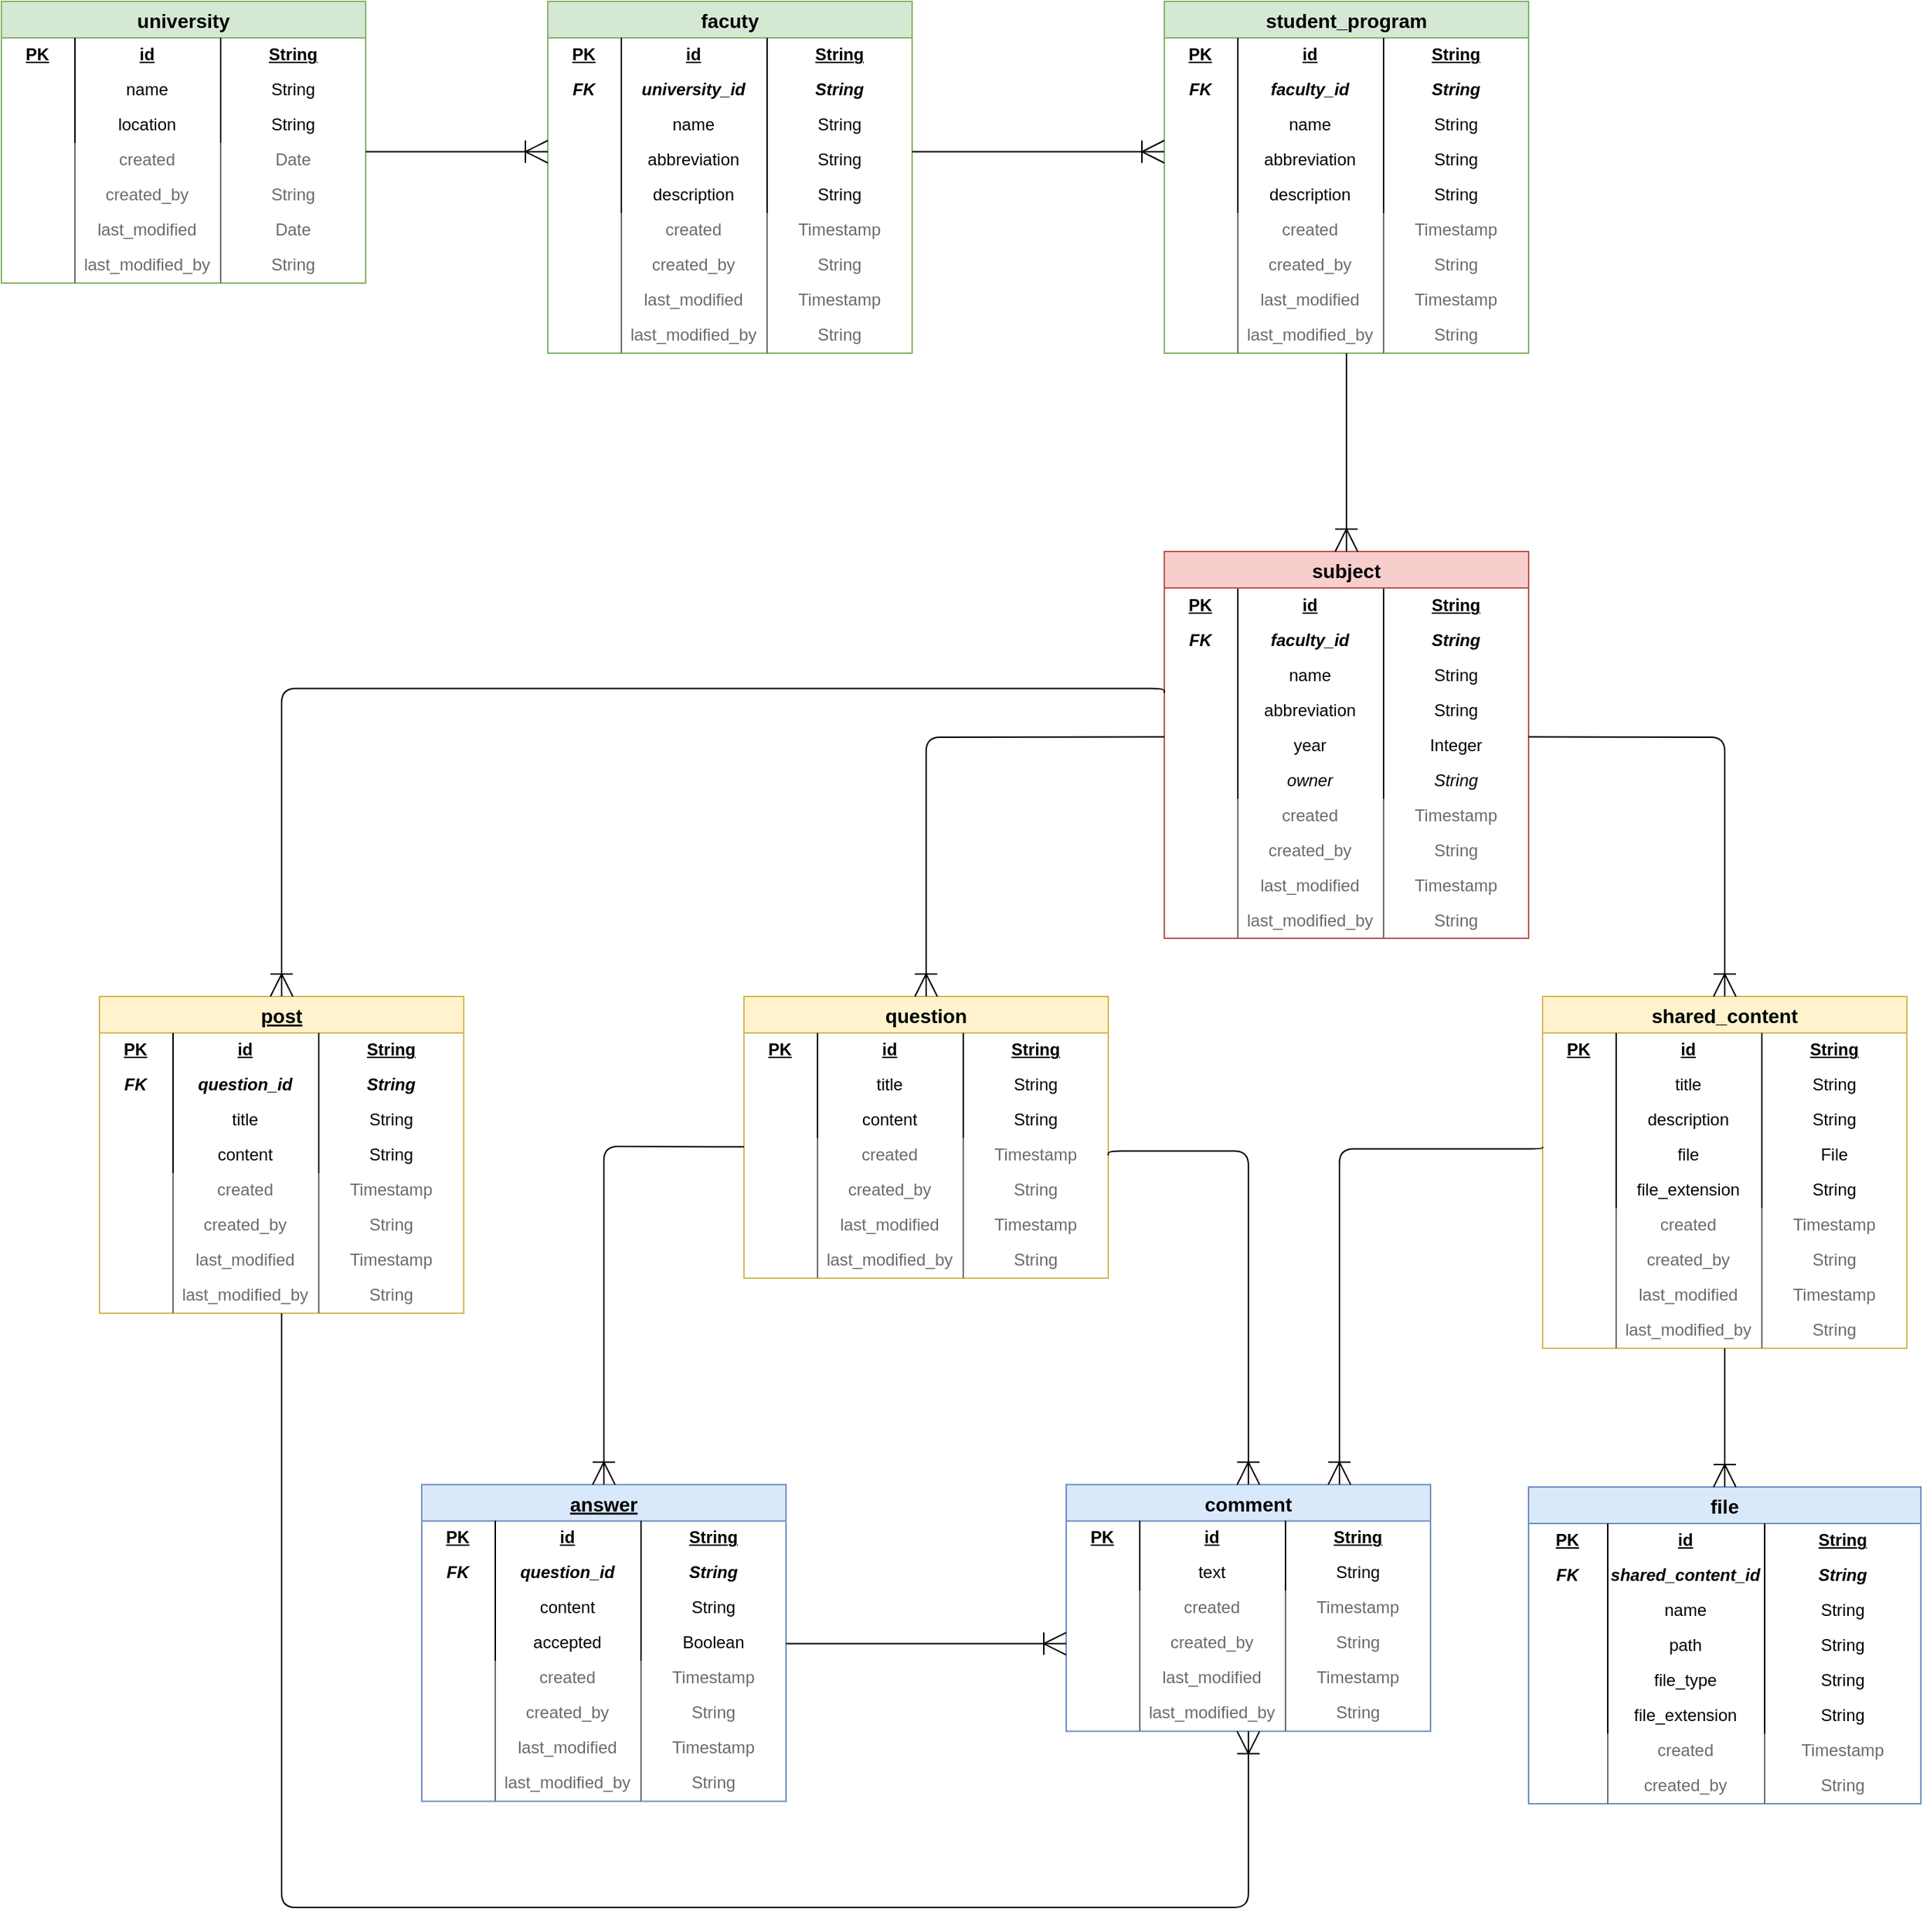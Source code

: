 <mxfile version="12.6.5" type="device"><diagram id="9NqygpQgP2hcuKEnArBm" name="Page-1"><mxGraphModel dx="2858" dy="1174" grid="1" gridSize="10" guides="1" tooltips="1" connect="1" arrows="1" fold="1" page="1" pageScale="1" pageWidth="827" pageHeight="1169" math="0" shadow="0"><root><mxCell id="0"/><mxCell id="1" parent="0"/><mxCell id="S0evND0m9qGn4uNejX-K-3" value="comment" style="swimlane;fontStyle=1;childLayout=stackLayout;horizontal=1;startSize=26;fillColor=#dae8fc;horizontalStack=0;resizeParent=1;resizeParentMax=0;resizeLast=0;collapsible=1;marginBottom=0;swimlaneFillColor=#ffffff;align=center;fontSize=14;rounded=0;shadow=0;glass=0;strokeWidth=1;strokeColor=#6c8ebf;" vertex="1" parent="1"><mxGeometry x="110" y="1168.29" width="260" height="176" as="geometry"/></mxCell><mxCell id="S0evND0m9qGn4uNejX-K-4" value="&lt;table style=&quot;width: 100% ; height: 100% ; border-collapse: collapse&quot; width=&quot;100%&quot;&gt;&lt;tbody&gt;&lt;tr&gt;&lt;td width=&quot;20%&quot; align=&quot;center&quot;&gt;&lt;b&gt;PK&lt;br&gt;&lt;/b&gt;&lt;/td&gt;&lt;td style=&quot;border-left: 1px solid ; border-right: 1px solid&quot; width=&quot;40%&quot; align=&quot;center&quot;&gt;&lt;b&gt;id&lt;br&gt;&lt;/b&gt;&lt;/td&gt;&lt;td width=&quot;40%&quot; align=&quot;center&quot;&gt;&lt;b&gt;String&lt;br&gt;&lt;/b&gt;&lt;/td&gt;&lt;/tr&gt;&lt;/tbody&gt;&lt;/table&gt;" style="text;html=1;strokeColor=none;fillColor=none;overflow=fill;rounded=0;shadow=0;glass=0;align=left;fontStyle=4" vertex="1" parent="S0evND0m9qGn4uNejX-K-3"><mxGeometry y="26" width="260" height="25" as="geometry"/></mxCell><mxCell id="S0evND0m9qGn4uNejX-K-5" value="&lt;table style=&quot;width: 100% ; height: 100% ; border-collapse: collapse&quot; width=&quot;100%&quot;&gt;&lt;tbody&gt;&lt;tr&gt;&lt;td width=&quot;20%&quot; align=&quot;center&quot;&gt;&lt;br&gt;&lt;/td&gt;&lt;td style=&quot;border-left: 1px solid ; border-right: 1px solid&quot; width=&quot;40%&quot; align=&quot;center&quot;&gt;text&lt;br&gt;&lt;/td&gt;&lt;td width=&quot;40%&quot; align=&quot;center&quot;&gt;String&lt;br&gt;&lt;/td&gt;&lt;/tr&gt;&lt;/tbody&gt;&lt;/table&gt;" style="text;html=1;strokeColor=none;fillColor=none;overflow=fill;rounded=0;shadow=0;glass=0;align=left;" vertex="1" parent="S0evND0m9qGn4uNejX-K-3"><mxGeometry y="51" width="260" height="25" as="geometry"/></mxCell><mxCell id="S0evND0m9qGn4uNejX-K-6" value="&lt;table style=&quot;width: 100% ; height: 100% ; border-collapse: collapse&quot; width=&quot;100%&quot;&gt;&lt;tbody&gt;&lt;tr&gt;&lt;td width=&quot;20%&quot; align=&quot;center&quot;&gt;&lt;br&gt;&lt;/td&gt;&lt;td style=&quot;border-left: 1px solid ; border-right: 1px solid&quot; width=&quot;40%&quot; align=&quot;center&quot;&gt;created&lt;br&gt;&lt;/td&gt;&lt;td width=&quot;40%&quot; align=&quot;center&quot;&gt;Timestamp&lt;br&gt;&lt;/td&gt;&lt;/tr&gt;&lt;/tbody&gt;&lt;/table&gt;" style="text;html=1;overflow=fill;rounded=0;shadow=0;glass=0;align=left;fontColor=#6B6B6B;" vertex="1" parent="S0evND0m9qGn4uNejX-K-3"><mxGeometry y="76" width="260" height="25" as="geometry"/></mxCell><mxCell id="S0evND0m9qGn4uNejX-K-7" value="&lt;table style=&quot;width: 100% ; height: 100% ; border-collapse: collapse&quot; width=&quot;100%&quot;&gt;&lt;tbody&gt;&lt;tr&gt;&lt;td width=&quot;20%&quot; align=&quot;center&quot;&gt;&lt;br&gt;&lt;/td&gt;&lt;td style=&quot;border-left: 1px solid ; border-right: 1px solid&quot; width=&quot;40%&quot; align=&quot;center&quot;&gt;created_by&lt;br&gt;&lt;/td&gt;&lt;td width=&quot;40%&quot; align=&quot;center&quot;&gt;String&lt;br&gt;&lt;/td&gt;&lt;/tr&gt;&lt;/tbody&gt;&lt;/table&gt;" style="text;html=1;overflow=fill;rounded=0;shadow=0;glass=0;align=left;fontColor=#6B6B6B;" vertex="1" parent="S0evND0m9qGn4uNejX-K-3"><mxGeometry y="101" width="260" height="25" as="geometry"/></mxCell><mxCell id="S0evND0m9qGn4uNejX-K-8" value="&lt;table style=&quot;width: 100% ; height: 100% ; border-collapse: collapse&quot; width=&quot;100%&quot;&gt;&lt;tbody&gt;&lt;tr&gt;&lt;td width=&quot;20%&quot; align=&quot;center&quot;&gt;&lt;br&gt;&lt;/td&gt;&lt;td style=&quot;border-left: 1px solid ; border-right: 1px solid&quot; width=&quot;40%&quot; align=&quot;center&quot;&gt;last_modified&lt;br&gt;&lt;/td&gt;&lt;td width=&quot;40%&quot; align=&quot;center&quot;&gt;Timestamp&lt;br&gt;&lt;/td&gt;&lt;/tr&gt;&lt;/tbody&gt;&lt;/table&gt;" style="text;html=1;overflow=fill;rounded=0;shadow=0;glass=0;align=left;fontColor=#6B6B6B;" vertex="1" parent="S0evND0m9qGn4uNejX-K-3"><mxGeometry y="126" width="260" height="25" as="geometry"/></mxCell><mxCell id="S0evND0m9qGn4uNejX-K-9" value="&lt;table style=&quot;width: 100% ; height: 100% ; border-collapse: collapse&quot; width=&quot;100%&quot;&gt;&lt;tbody&gt;&lt;tr&gt;&lt;td width=&quot;20%&quot; align=&quot;center&quot;&gt;&lt;br&gt;&lt;/td&gt;&lt;td style=&quot;border-left: 1px solid ; border-right: 1px solid&quot; width=&quot;40%&quot; align=&quot;center&quot;&gt;last_modified_by&lt;/td&gt;&lt;td width=&quot;40%&quot; align=&quot;center&quot;&gt;String&lt;br&gt;&lt;/td&gt;&lt;/tr&gt;&lt;/tbody&gt;&lt;/table&gt;" style="text;html=1;overflow=fill;rounded=0;shadow=0;glass=0;align=left;fontColor=#6B6B6B;" vertex="1" parent="S0evND0m9qGn4uNejX-K-3"><mxGeometry y="151" width="260" height="25" as="geometry"/></mxCell><mxCell id="S0evND0m9qGn4uNejX-K-10" value="student_program" style="swimlane;fontStyle=1;childLayout=stackLayout;horizontal=1;startSize=26;fillColor=#d5e8d4;horizontalStack=0;resizeParent=1;resizeParentMax=0;resizeLast=0;collapsible=1;marginBottom=0;swimlaneFillColor=#ffffff;align=center;fontSize=14;rounded=0;shadow=0;glass=0;strokeWidth=1;strokeColor=#82b366;" vertex="1" parent="1"><mxGeometry x="180" y="110" width="260" height="251" as="geometry"/></mxCell><mxCell id="S0evND0m9qGn4uNejX-K-11" value="&lt;table style=&quot;width: 100% ; height: 100% ; border-collapse: collapse&quot; width=&quot;100%&quot;&gt;&lt;tbody&gt;&lt;tr&gt;&lt;td width=&quot;20%&quot; align=&quot;center&quot;&gt;&lt;b&gt;&lt;u&gt;PK&lt;/u&gt;&lt;br&gt;&lt;/b&gt;&lt;/td&gt;&lt;td style=&quot;border-left: 1px solid ; border-right: 1px solid&quot; width=&quot;40%&quot; align=&quot;center&quot;&gt;&lt;b&gt;&lt;u&gt;id&lt;/u&gt;&lt;br&gt;&lt;/b&gt;&lt;/td&gt;&lt;td width=&quot;40%&quot; align=&quot;center&quot;&gt;&lt;b&gt;&lt;u&gt;String&lt;/u&gt;&lt;br&gt;&lt;/b&gt;&lt;/td&gt;&lt;/tr&gt;&lt;/tbody&gt;&lt;/table&gt;" style="text;html=1;strokeColor=none;fillColor=none;overflow=fill;rounded=0;shadow=0;glass=0;align=left;" vertex="1" parent="S0evND0m9qGn4uNejX-K-10"><mxGeometry y="26" width="260" height="25" as="geometry"/></mxCell><mxCell id="S0evND0m9qGn4uNejX-K-14" value="&lt;table style=&quot;width: 100% ; height: 100% ; border-collapse: collapse&quot; width=&quot;100%&quot;&gt;&lt;tbody&gt;&lt;tr&gt;&lt;td width=&quot;20%&quot; align=&quot;center&quot;&gt;FK&lt;/td&gt;&lt;td style=&quot;border-left: 1px solid ; border-right: 1px solid&quot; width=&quot;40%&quot; align=&quot;center&quot;&gt;&lt;span&gt;faculty_id&lt;/span&gt;&lt;br&gt;&lt;/td&gt;&lt;td width=&quot;40%&quot; align=&quot;center&quot;&gt;&lt;span&gt;String&lt;/span&gt;&lt;br&gt;&lt;/td&gt;&lt;/tr&gt;&lt;/tbody&gt;&lt;/table&gt;" style="text;html=1;strokeColor=none;fillColor=none;overflow=fill;rounded=0;shadow=0;glass=0;align=left;fontStyle=3" vertex="1" parent="S0evND0m9qGn4uNejX-K-10"><mxGeometry y="51" width="260" height="25" as="geometry"/></mxCell><mxCell id="S0evND0m9qGn4uNejX-K-12" value="&lt;table style=&quot;width: 100% ; height: 100% ; border-collapse: collapse&quot; width=&quot;100%&quot;&gt;&lt;tbody&gt;&lt;tr&gt;&lt;td width=&quot;20%&quot; align=&quot;center&quot;&gt;&lt;br&gt;&lt;/td&gt;&lt;td style=&quot;border-left: 1px solid ; border-right: 1px solid&quot; width=&quot;40%&quot; align=&quot;center&quot;&gt;&lt;span&gt;name&lt;/span&gt;&lt;/td&gt;&lt;td width=&quot;40%&quot; align=&quot;center&quot;&gt;&lt;span&gt;String&lt;/span&gt;&lt;br&gt;&lt;/td&gt;&lt;/tr&gt;&lt;/tbody&gt;&lt;/table&gt;" style="text;html=1;strokeColor=none;fillColor=none;overflow=fill;rounded=0;shadow=0;glass=0;align=left;fontStyle=0" vertex="1" parent="S0evND0m9qGn4uNejX-K-10"><mxGeometry y="76" width="260" height="25" as="geometry"/></mxCell><mxCell id="S0evND0m9qGn4uNejX-K-13" value="&lt;table style=&quot;width: 100% ; height: 100% ; border-collapse: collapse&quot; width=&quot;100%&quot;&gt;&lt;tbody&gt;&lt;tr&gt;&lt;td width=&quot;20%&quot; align=&quot;center&quot;&gt;&lt;/td&gt;&lt;td style=&quot;border-left: 1px solid ; border-right: 1px solid&quot; width=&quot;40%&quot; align=&quot;center&quot;&gt;&lt;span&gt;abbreviation&lt;/span&gt;&lt;br&gt;&lt;/td&gt;&lt;td width=&quot;40%&quot; align=&quot;center&quot;&gt;&lt;span&gt;String&lt;/span&gt;&lt;br&gt;&lt;/td&gt;&lt;/tr&gt;&lt;/tbody&gt;&lt;/table&gt;" style="text;html=1;strokeColor=none;fillColor=none;overflow=fill;rounded=0;shadow=0;glass=0;align=left;fontStyle=0" vertex="1" parent="S0evND0m9qGn4uNejX-K-10"><mxGeometry y="101" width="260" height="25" as="geometry"/></mxCell><mxCell id="S0evND0m9qGn4uNejX-K-81" value="&lt;table style=&quot;width: 100% ; height: 100% ; border-collapse: collapse&quot; width=&quot;100%&quot;&gt;&lt;tbody&gt;&lt;tr&gt;&lt;td width=&quot;20%&quot; align=&quot;center&quot;&gt;&lt;/td&gt;&lt;td style=&quot;border-left: 1px solid ; border-right: 1px solid&quot; width=&quot;40%&quot; align=&quot;center&quot;&gt;description&lt;/td&gt;&lt;td width=&quot;40%&quot; align=&quot;center&quot;&gt;&lt;span&gt;String&lt;/span&gt;&lt;br&gt;&lt;/td&gt;&lt;/tr&gt;&lt;/tbody&gt;&lt;/table&gt;" style="text;html=1;strokeColor=none;fillColor=none;overflow=fill;rounded=0;shadow=0;glass=0;align=left;fontStyle=0" vertex="1" parent="S0evND0m9qGn4uNejX-K-10"><mxGeometry y="126" width="260" height="25" as="geometry"/></mxCell><mxCell id="S0evND0m9qGn4uNejX-K-16" value="&lt;table style=&quot;width: 100% ; height: 100% ; border-collapse: collapse&quot; width=&quot;100%&quot;&gt;&lt;tbody&gt;&lt;tr&gt;&lt;td width=&quot;20%&quot; align=&quot;center&quot;&gt;&lt;br&gt;&lt;/td&gt;&lt;td style=&quot;border-left: 1px solid ; border-right: 1px solid&quot; width=&quot;40%&quot; align=&quot;center&quot;&gt;created&lt;br&gt;&lt;/td&gt;&lt;td width=&quot;40%&quot; align=&quot;center&quot;&gt;Timestamp&lt;br&gt;&lt;/td&gt;&lt;/tr&gt;&lt;/tbody&gt;&lt;/table&gt;" style="text;html=1;overflow=fill;rounded=0;shadow=0;glass=0;align=left;fontColor=#6B6B6B;" vertex="1" parent="S0evND0m9qGn4uNejX-K-10"><mxGeometry y="151" width="260" height="25" as="geometry"/></mxCell><mxCell id="S0evND0m9qGn4uNejX-K-17" value="&lt;table style=&quot;width: 100% ; height: 100% ; border-collapse: collapse&quot; width=&quot;100%&quot;&gt;&lt;tbody&gt;&lt;tr&gt;&lt;td width=&quot;20%&quot; align=&quot;center&quot;&gt;&lt;br&gt;&lt;/td&gt;&lt;td style=&quot;border-left: 1px solid ; border-right: 1px solid&quot; width=&quot;40%&quot; align=&quot;center&quot;&gt;created_by&lt;br&gt;&lt;/td&gt;&lt;td width=&quot;40%&quot; align=&quot;center&quot;&gt;String&lt;br&gt;&lt;/td&gt;&lt;/tr&gt;&lt;/tbody&gt;&lt;/table&gt;" style="text;html=1;overflow=fill;rounded=0;shadow=0;glass=0;align=left;fontColor=#6B6B6B;" vertex="1" parent="S0evND0m9qGn4uNejX-K-10"><mxGeometry y="176" width="260" height="25" as="geometry"/></mxCell><mxCell id="S0evND0m9qGn4uNejX-K-18" value="&lt;table style=&quot;width: 100% ; height: 100% ; border-collapse: collapse&quot; width=&quot;100%&quot;&gt;&lt;tbody&gt;&lt;tr&gt;&lt;td width=&quot;20%&quot; align=&quot;center&quot;&gt;&lt;br&gt;&lt;/td&gt;&lt;td style=&quot;border-left: 1px solid ; border-right: 1px solid&quot; width=&quot;40%&quot; align=&quot;center&quot;&gt;last_modified&lt;br&gt;&lt;/td&gt;&lt;td width=&quot;40%&quot; align=&quot;center&quot;&gt;Timestamp&lt;br&gt;&lt;/td&gt;&lt;/tr&gt;&lt;/tbody&gt;&lt;/table&gt;" style="text;html=1;overflow=fill;rounded=0;shadow=0;glass=0;align=left;fontColor=#6B6B6B;" vertex="1" parent="S0evND0m9qGn4uNejX-K-10"><mxGeometry y="201" width="260" height="25" as="geometry"/></mxCell><mxCell id="S0evND0m9qGn4uNejX-K-19" value="&lt;table style=&quot;width: 100% ; height: 100% ; border-collapse: collapse&quot; width=&quot;100%&quot;&gt;&lt;tbody&gt;&lt;tr&gt;&lt;td width=&quot;20%&quot; align=&quot;center&quot;&gt;&lt;br&gt;&lt;/td&gt;&lt;td style=&quot;border-left: 1px solid ; border-right: 1px solid&quot; width=&quot;40%&quot; align=&quot;center&quot;&gt;last_modified_by&lt;/td&gt;&lt;td width=&quot;40%&quot; align=&quot;center&quot;&gt;String&lt;br&gt;&lt;/td&gt;&lt;/tr&gt;&lt;/tbody&gt;&lt;/table&gt;" style="text;html=1;overflow=fill;rounded=0;shadow=0;glass=0;align=left;fontColor=#6B6B6B;" vertex="1" parent="S0evND0m9qGn4uNejX-K-10"><mxGeometry y="226" width="260" height="25" as="geometry"/></mxCell><mxCell id="S0evND0m9qGn4uNejX-K-20" value="subject" style="swimlane;fontStyle=1;childLayout=stackLayout;horizontal=1;startSize=26;fillColor=#f8cecc;horizontalStack=0;resizeParent=1;resizeParentMax=0;resizeLast=0;collapsible=1;marginBottom=0;swimlaneFillColor=#ffffff;align=center;fontSize=14;rounded=0;shadow=0;glass=0;strokeWidth=1;strokeColor=#b85450;" vertex="1" parent="1"><mxGeometry x="180" y="502.5" width="260" height="276" as="geometry"/></mxCell><mxCell id="S0evND0m9qGn4uNejX-K-21" value="&lt;table style=&quot;width: 100% ; height: 100% ; border-collapse: collapse&quot; width=&quot;100%&quot;&gt;&lt;tbody&gt;&lt;tr&gt;&lt;td width=&quot;20%&quot; align=&quot;center&quot;&gt;&lt;b&gt;PK&lt;br&gt;&lt;/b&gt;&lt;/td&gt;&lt;td style=&quot;border-left: 1px solid ; border-right: 1px solid&quot; width=&quot;40%&quot; align=&quot;center&quot;&gt;&lt;b&gt;id&lt;br&gt;&lt;/b&gt;&lt;/td&gt;&lt;td width=&quot;40%&quot; align=&quot;center&quot;&gt;&lt;b&gt;String&lt;br&gt;&lt;/b&gt;&lt;/td&gt;&lt;/tr&gt;&lt;/tbody&gt;&lt;/table&gt;" style="text;html=1;strokeColor=none;fillColor=none;overflow=fill;rounded=0;shadow=0;glass=0;align=left;fontStyle=4" vertex="1" parent="S0evND0m9qGn4uNejX-K-20"><mxGeometry y="26" width="260" height="25" as="geometry"/></mxCell><mxCell id="S0evND0m9qGn4uNejX-K-82" value="&lt;table style=&quot;width: 100% ; height: 100% ; border-collapse: collapse&quot; width=&quot;100%&quot;&gt;&lt;tbody&gt;&lt;tr&gt;&lt;td width=&quot;20%&quot; align=&quot;center&quot;&gt;FK&lt;/td&gt;&lt;td style=&quot;border-left: 1px solid ; border-right: 1px solid&quot; width=&quot;40%&quot; align=&quot;center&quot;&gt;&lt;span&gt;faculty_id&lt;/span&gt;&lt;br&gt;&lt;/td&gt;&lt;td width=&quot;40%&quot; align=&quot;center&quot;&gt;&lt;span&gt;String&lt;/span&gt;&lt;br&gt;&lt;/td&gt;&lt;/tr&gt;&lt;/tbody&gt;&lt;/table&gt;" style="text;html=1;strokeColor=none;fillColor=none;overflow=fill;rounded=0;shadow=0;glass=0;align=left;fontStyle=3" vertex="1" parent="S0evND0m9qGn4uNejX-K-20"><mxGeometry y="51" width="260" height="25" as="geometry"/></mxCell><mxCell id="S0evND0m9qGn4uNejX-K-22" value="&lt;table style=&quot;width: 100% ; height: 100% ; border-collapse: collapse&quot; width=&quot;100%&quot;&gt;&lt;tbody&gt;&lt;tr&gt;&lt;td width=&quot;20%&quot; align=&quot;center&quot;&gt;&lt;br&gt;&lt;/td&gt;&lt;td style=&quot;border-left: 1px solid ; border-right: 1px solid&quot; width=&quot;40%&quot; align=&quot;center&quot;&gt;name&lt;br&gt;&lt;/td&gt;&lt;td width=&quot;40%&quot; align=&quot;center&quot;&gt;String&lt;br&gt;&lt;/td&gt;&lt;/tr&gt;&lt;/tbody&gt;&lt;/table&gt;" style="text;html=1;strokeColor=none;fillColor=none;overflow=fill;rounded=0;shadow=0;glass=0;align=left;" vertex="1" parent="S0evND0m9qGn4uNejX-K-20"><mxGeometry y="76" width="260" height="25" as="geometry"/></mxCell><mxCell id="S0evND0m9qGn4uNejX-K-84" value="&lt;table style=&quot;width: 100% ; height: 100% ; border-collapse: collapse&quot; width=&quot;100%&quot;&gt;&lt;tbody&gt;&lt;tr&gt;&lt;td width=&quot;20%&quot; align=&quot;center&quot;&gt;&lt;/td&gt;&lt;td style=&quot;border-left: 1px solid ; border-right: 1px solid&quot; width=&quot;40%&quot; align=&quot;center&quot;&gt;&lt;span&gt;abbreviation&lt;/span&gt;&lt;br&gt;&lt;/td&gt;&lt;td width=&quot;40%&quot; align=&quot;center&quot;&gt;&lt;span&gt;String&lt;/span&gt;&lt;br&gt;&lt;/td&gt;&lt;/tr&gt;&lt;/tbody&gt;&lt;/table&gt;" style="text;html=1;strokeColor=none;fillColor=none;overflow=fill;rounded=0;shadow=0;glass=0;align=left;fontStyle=0" vertex="1" parent="S0evND0m9qGn4uNejX-K-20"><mxGeometry y="101" width="260" height="25" as="geometry"/></mxCell><mxCell id="S0evND0m9qGn4uNejX-K-23" value="&lt;table style=&quot;width: 100% ; height: 100% ; border-collapse: collapse&quot; width=&quot;100%&quot;&gt;&lt;tbody&gt;&lt;tr&gt;&lt;td width=&quot;20%&quot; align=&quot;center&quot;&gt;&lt;br&gt;&lt;/td&gt;&lt;td style=&quot;border-left: 1px solid ; border-right: 1px solid&quot; width=&quot;40%&quot; align=&quot;center&quot;&gt;year&lt;/td&gt;&lt;td width=&quot;40%&quot; align=&quot;center&quot;&gt;Integer&lt;br&gt;&lt;/td&gt;&lt;/tr&gt;&lt;/tbody&gt;&lt;/table&gt;" style="text;html=1;strokeColor=none;fillColor=none;overflow=fill;rounded=0;shadow=0;glass=0;align=left;" vertex="1" parent="S0evND0m9qGn4uNejX-K-20"><mxGeometry y="126" width="260" height="25" as="geometry"/></mxCell><mxCell id="S0evND0m9qGn4uNejX-K-85" value="&lt;table style=&quot;width: 100% ; height: 100% ; border-collapse: collapse&quot; width=&quot;100%&quot;&gt;&lt;tbody&gt;&lt;tr&gt;&lt;td width=&quot;20%&quot; align=&quot;center&quot;&gt;&lt;br&gt;&lt;/td&gt;&lt;td style=&quot;border-left: 1px solid ; border-right: 1px solid&quot; width=&quot;40%&quot; align=&quot;center&quot;&gt;&lt;span&gt;owner&lt;/span&gt;&lt;br&gt;&lt;/td&gt;&lt;td width=&quot;40%&quot; align=&quot;center&quot;&gt;&lt;span&gt;String&lt;/span&gt;&lt;br&gt;&lt;/td&gt;&lt;/tr&gt;&lt;/tbody&gt;&lt;/table&gt;" style="text;html=1;strokeColor=none;fillColor=none;overflow=fill;rounded=0;shadow=0;glass=0;align=left;fontStyle=2" vertex="1" parent="S0evND0m9qGn4uNejX-K-20"><mxGeometry y="151" width="260" height="25" as="geometry"/></mxCell><mxCell id="S0evND0m9qGn4uNejX-K-28" value="&lt;table style=&quot;width: 100% ; height: 100% ; border-collapse: collapse&quot; width=&quot;100%&quot;&gt;&lt;tbody&gt;&lt;tr&gt;&lt;td width=&quot;20%&quot; align=&quot;center&quot;&gt;&lt;br&gt;&lt;/td&gt;&lt;td style=&quot;border-left: 1px solid ; border-right: 1px solid&quot; width=&quot;40%&quot; align=&quot;center&quot;&gt;created&lt;br&gt;&lt;/td&gt;&lt;td width=&quot;40%&quot; align=&quot;center&quot;&gt;Timestamp&lt;br&gt;&lt;/td&gt;&lt;/tr&gt;&lt;/tbody&gt;&lt;/table&gt;" style="text;html=1;strokeColor=none;fillColor=none;overflow=fill;rounded=0;shadow=0;glass=0;align=left;fontColor=#6B6B6B;" vertex="1" parent="S0evND0m9qGn4uNejX-K-20"><mxGeometry y="176" width="260" height="25" as="geometry"/></mxCell><mxCell id="S0evND0m9qGn4uNejX-K-29" value="&lt;table style=&quot;width: 100% ; height: 100% ; border-collapse: collapse&quot; width=&quot;100%&quot;&gt;&lt;tbody&gt;&lt;tr&gt;&lt;td width=&quot;20%&quot; align=&quot;center&quot;&gt;&lt;br&gt;&lt;/td&gt;&lt;td style=&quot;border-left: 1px solid ; border-right: 1px solid&quot; width=&quot;40%&quot; align=&quot;center&quot;&gt;created_by&lt;br&gt;&lt;/td&gt;&lt;td width=&quot;40%&quot; align=&quot;center&quot;&gt;String&lt;br&gt;&lt;/td&gt;&lt;/tr&gt;&lt;/tbody&gt;&lt;/table&gt;" style="text;html=1;strokeColor=none;fillColor=none;overflow=fill;rounded=0;shadow=0;glass=0;align=left;fontColor=#6B6B6B;" vertex="1" parent="S0evND0m9qGn4uNejX-K-20"><mxGeometry y="201" width="260" height="25" as="geometry"/></mxCell><mxCell id="S0evND0m9qGn4uNejX-K-30" value="&lt;table style=&quot;width: 100% ; height: 100% ; border-collapse: collapse&quot; width=&quot;100%&quot;&gt;&lt;tbody&gt;&lt;tr&gt;&lt;td width=&quot;20%&quot; align=&quot;center&quot;&gt;&lt;br&gt;&lt;/td&gt;&lt;td style=&quot;border-left: 1px solid ; border-right: 1px solid&quot; width=&quot;40%&quot; align=&quot;center&quot;&gt;last_modified&lt;br&gt;&lt;/td&gt;&lt;td width=&quot;40%&quot; align=&quot;center&quot;&gt;Timestamp&lt;br&gt;&lt;/td&gt;&lt;/tr&gt;&lt;/tbody&gt;&lt;/table&gt;" style="text;html=1;strokeColor=none;fillColor=none;overflow=fill;rounded=0;shadow=0;glass=0;align=left;fontColor=#6B6B6B;" vertex="1" parent="S0evND0m9qGn4uNejX-K-20"><mxGeometry y="226" width="260" height="25" as="geometry"/></mxCell><mxCell id="S0evND0m9qGn4uNejX-K-31" value="&lt;table style=&quot;width: 100% ; height: 100% ; border-collapse: collapse&quot; width=&quot;100%&quot;&gt;&lt;tbody&gt;&lt;tr&gt;&lt;td width=&quot;20%&quot; align=&quot;center&quot;&gt;&lt;br&gt;&lt;/td&gt;&lt;td style=&quot;border-left: 1px solid ; border-right: 1px solid&quot; width=&quot;40%&quot; align=&quot;center&quot;&gt;last_modified_by&lt;/td&gt;&lt;td width=&quot;40%&quot; align=&quot;center&quot;&gt;String&lt;br&gt;&lt;/td&gt;&lt;/tr&gt;&lt;/tbody&gt;&lt;/table&gt;" style="text;html=1;strokeColor=none;fillColor=none;overflow=fill;rounded=0;shadow=0;glass=0;align=left;fontColor=#6B6B6B;" vertex="1" parent="S0evND0m9qGn4uNejX-K-20"><mxGeometry y="251" width="260" height="25" as="geometry"/></mxCell><mxCell id="S0evND0m9qGn4uNejX-K-32" value="file" style="swimlane;fontStyle=1;childLayout=stackLayout;horizontal=1;startSize=26;fillColor=#dae8fc;horizontalStack=0;resizeParent=1;resizeParentMax=0;resizeLast=0;collapsible=1;marginBottom=0;swimlaneFillColor=#ffffff;align=center;fontSize=14;rounded=0;shadow=0;glass=0;strokeWidth=1;strokeColor=#6c8ebf;" vertex="1" parent="1"><mxGeometry x="440" y="1170" width="280" height="226" as="geometry"/></mxCell><mxCell id="S0evND0m9qGn4uNejX-K-33" value="&lt;table style=&quot;width: 100% ; height: 100% ; border-collapse: collapse&quot; width=&quot;100%&quot;&gt;&lt;tbody&gt;&lt;tr&gt;&lt;td width=&quot;20%&quot; align=&quot;center&quot;&gt;&lt;b&gt;PK&lt;br&gt;&lt;/b&gt;&lt;/td&gt;&lt;td style=&quot;border-left: 1px solid ; border-right: 1px solid&quot; width=&quot;40%&quot; align=&quot;center&quot;&gt;&lt;b&gt;id&lt;br&gt;&lt;/b&gt;&lt;/td&gt;&lt;td width=&quot;40%&quot; align=&quot;center&quot;&gt;&lt;b&gt;String&lt;br&gt;&lt;/b&gt;&lt;/td&gt;&lt;/tr&gt;&lt;/tbody&gt;&lt;/table&gt;" style="text;html=1;strokeColor=none;fillColor=none;overflow=fill;rounded=0;shadow=0;glass=0;align=left;fontStyle=4" vertex="1" parent="S0evND0m9qGn4uNejX-K-32"><mxGeometry y="26" width="280" height="25" as="geometry"/></mxCell><mxCell id="S0evND0m9qGn4uNejX-K-86" value="&lt;table style=&quot;width: 100% ; height: 100% ; border-collapse: collapse&quot; width=&quot;100%&quot;&gt;&lt;tbody&gt;&lt;tr&gt;&lt;td width=&quot;20%&quot; align=&quot;center&quot;&gt;&lt;b&gt;FK&lt;br&gt;&lt;/b&gt;&lt;/td&gt;&lt;td style=&quot;border-left: 1px solid ; border-right: 1px solid&quot; width=&quot;40%&quot; align=&quot;center&quot;&gt;&lt;b&gt;shared_content_id&lt;br&gt;&lt;/b&gt;&lt;/td&gt;&lt;td width=&quot;40%&quot; align=&quot;center&quot;&gt;&lt;b&gt;String&lt;br&gt;&lt;/b&gt;&lt;/td&gt;&lt;/tr&gt;&lt;/tbody&gt;&lt;/table&gt;" style="text;html=1;strokeColor=none;fillColor=none;overflow=fill;rounded=0;shadow=0;glass=0;align=left;fontStyle=2" vertex="1" parent="S0evND0m9qGn4uNejX-K-32"><mxGeometry y="51" width="280" height="25" as="geometry"/></mxCell><mxCell id="S0evND0m9qGn4uNejX-K-34" value="&lt;table style=&quot;width: 100% ; height: 100% ; border-collapse: collapse&quot; width=&quot;100%&quot;&gt;&lt;tbody&gt;&lt;tr&gt;&lt;td width=&quot;20%&quot; align=&quot;center&quot;&gt;&lt;br&gt;&lt;/td&gt;&lt;td style=&quot;border-left: 1px solid ; border-right: 1px solid&quot; width=&quot;40%&quot; align=&quot;center&quot;&gt;name&lt;/td&gt;&lt;td width=&quot;40%&quot; align=&quot;center&quot;&gt;String&lt;br&gt;&lt;/td&gt;&lt;/tr&gt;&lt;/tbody&gt;&lt;/table&gt;" style="text;html=1;strokeColor=none;fillColor=none;overflow=fill;rounded=0;shadow=0;glass=0;align=left;" vertex="1" parent="S0evND0m9qGn4uNejX-K-32"><mxGeometry y="76" width="280" height="25" as="geometry"/></mxCell><mxCell id="S0evND0m9qGn4uNejX-K-108" value="&lt;table style=&quot;width: 100% ; height: 100% ; border-collapse: collapse&quot; width=&quot;100%&quot;&gt;&lt;tbody&gt;&lt;tr&gt;&lt;td width=&quot;20%&quot; align=&quot;center&quot;&gt;&lt;br&gt;&lt;/td&gt;&lt;td style=&quot;border-left: 1px solid ; border-right: 1px solid&quot; width=&quot;40%&quot; align=&quot;center&quot;&gt;path&lt;/td&gt;&lt;td width=&quot;40%&quot; align=&quot;center&quot;&gt;String&lt;br&gt;&lt;/td&gt;&lt;/tr&gt;&lt;/tbody&gt;&lt;/table&gt;" style="text;html=1;strokeColor=none;fillColor=none;overflow=fill;rounded=0;shadow=0;glass=0;align=left;" vertex="1" parent="S0evND0m9qGn4uNejX-K-32"><mxGeometry y="101" width="280" height="25" as="geometry"/></mxCell><mxCell id="S0evND0m9qGn4uNejX-K-109" value="&lt;table style=&quot;width: 100% ; height: 100% ; border-collapse: collapse&quot; width=&quot;100%&quot;&gt;&lt;tbody&gt;&lt;tr&gt;&lt;td width=&quot;20%&quot; align=&quot;center&quot;&gt;&lt;br&gt;&lt;/td&gt;&lt;td style=&quot;border-left: 1px solid ; border-right: 1px solid&quot; width=&quot;40%&quot; align=&quot;center&quot;&gt;file_type&lt;/td&gt;&lt;td width=&quot;40%&quot; align=&quot;center&quot;&gt;String&lt;br&gt;&lt;/td&gt;&lt;/tr&gt;&lt;/tbody&gt;&lt;/table&gt;" style="text;html=1;strokeColor=none;fillColor=none;overflow=fill;rounded=0;shadow=0;glass=0;align=left;" vertex="1" parent="S0evND0m9qGn4uNejX-K-32"><mxGeometry y="126" width="280" height="25" as="geometry"/></mxCell><mxCell id="S0evND0m9qGn4uNejX-K-35" value="&lt;table style=&quot;width: 100% ; height: 100% ; border-collapse: collapse&quot; width=&quot;100%&quot;&gt;&lt;tbody&gt;&lt;tr&gt;&lt;td width=&quot;20%&quot; align=&quot;center&quot;&gt;&lt;br&gt;&lt;/td&gt;&lt;td style=&quot;border-left: 1px solid ; border-right: 1px solid&quot; width=&quot;40%&quot; align=&quot;center&quot;&gt;file_extension&lt;/td&gt;&lt;td width=&quot;40%&quot; align=&quot;center&quot;&gt;String&lt;br&gt;&lt;/td&gt;&lt;/tr&gt;&lt;/tbody&gt;&lt;/table&gt;" style="text;html=1;strokeColor=none;fillColor=none;overflow=fill;rounded=0;shadow=0;glass=0;align=left;" vertex="1" parent="S0evND0m9qGn4uNejX-K-32"><mxGeometry y="151" width="280" height="25" as="geometry"/></mxCell><mxCell id="S0evND0m9qGn4uNejX-K-111" value="&lt;table style=&quot;width: 100% ; height: 100% ; border-collapse: collapse&quot; width=&quot;100%&quot;&gt;&lt;tbody&gt;&lt;tr&gt;&lt;td width=&quot;20%&quot; align=&quot;center&quot;&gt;&lt;br&gt;&lt;/td&gt;&lt;td style=&quot;border-left: 1px solid ; border-right: 1px solid&quot; width=&quot;40%&quot; align=&quot;center&quot;&gt;created&lt;br&gt;&lt;/td&gt;&lt;td width=&quot;40%&quot; align=&quot;center&quot;&gt;Timestamp&lt;br&gt;&lt;/td&gt;&lt;/tr&gt;&lt;/tbody&gt;&lt;/table&gt;" style="text;html=1;overflow=fill;rounded=0;shadow=0;glass=0;align=left;fontColor=#6B6B6B;" vertex="1" parent="S0evND0m9qGn4uNejX-K-32"><mxGeometry y="176" width="280" height="25" as="geometry"/></mxCell><mxCell id="S0evND0m9qGn4uNejX-K-110" value="&lt;table style=&quot;width: 100% ; height: 100% ; border-collapse: collapse&quot; width=&quot;100%&quot;&gt;&lt;tbody&gt;&lt;tr&gt;&lt;td width=&quot;20%&quot; align=&quot;center&quot;&gt;&lt;br&gt;&lt;/td&gt;&lt;td style=&quot;border-left: 1px solid ; border-right: 1px solid&quot; width=&quot;40%&quot; align=&quot;center&quot;&gt;created_by&lt;br&gt;&lt;/td&gt;&lt;td width=&quot;40%&quot; align=&quot;center&quot;&gt;String&lt;br&gt;&lt;/td&gt;&lt;/tr&gt;&lt;/tbody&gt;&lt;/table&gt;" style="text;html=1;overflow=fill;rounded=0;shadow=0;glass=0;align=left;fontColor=#6B6B6B;" vertex="1" parent="S0evND0m9qGn4uNejX-K-32"><mxGeometry y="201" width="280" height="25" as="geometry"/></mxCell><mxCell id="S0evND0m9qGn4uNejX-K-36" value="shared_content" style="swimlane;fontStyle=1;childLayout=stackLayout;horizontal=1;startSize=26;fillColor=#fff2cc;horizontalStack=0;resizeParent=1;resizeParentMax=0;resizeLast=0;collapsible=1;marginBottom=0;swimlaneFillColor=#ffffff;align=center;fontSize=14;rounded=0;shadow=0;glass=0;strokeWidth=1;strokeColor=#d6b656;" vertex="1" parent="1"><mxGeometry x="450" y="820" width="260" height="251" as="geometry"/></mxCell><mxCell id="S0evND0m9qGn4uNejX-K-37" value="&lt;table style=&quot;width: 100% ; height: 100% ; border-collapse: collapse&quot; width=&quot;100%&quot;&gt;&lt;tbody&gt;&lt;tr&gt;&lt;td width=&quot;20%&quot; align=&quot;center&quot;&gt;&lt;b&gt;PK&lt;br&gt;&lt;/b&gt;&lt;/td&gt;&lt;td style=&quot;border-left: 1px solid ; border-right: 1px solid&quot; width=&quot;40%&quot; align=&quot;center&quot;&gt;&lt;b&gt;id&lt;br&gt;&lt;/b&gt;&lt;/td&gt;&lt;td width=&quot;40%&quot; align=&quot;center&quot;&gt;&lt;b&gt;String&lt;br&gt;&lt;/b&gt;&lt;/td&gt;&lt;/tr&gt;&lt;/tbody&gt;&lt;/table&gt;" style="text;html=1;strokeColor=none;fillColor=none;overflow=fill;rounded=0;shadow=0;glass=0;align=left;fontStyle=4" vertex="1" parent="S0evND0m9qGn4uNejX-K-36"><mxGeometry y="26" width="260" height="25" as="geometry"/></mxCell><mxCell id="S0evND0m9qGn4uNejX-K-40" value="&lt;table style=&quot;width: 100% ; height: 100% ; border-collapse: collapse&quot; width=&quot;100%&quot;&gt;&lt;tbody&gt;&lt;tr&gt;&lt;td width=&quot;20%&quot; align=&quot;center&quot;&gt;&lt;br&gt;&lt;/td&gt;&lt;td style=&quot;border-left: 1px solid ; border-right: 1px solid&quot; width=&quot;40%&quot; align=&quot;center&quot;&gt;title&lt;/td&gt;&lt;td width=&quot;40%&quot; align=&quot;center&quot;&gt;String&lt;br&gt;&lt;/td&gt;&lt;/tr&gt;&lt;/tbody&gt;&lt;/table&gt;" style="text;html=1;strokeColor=none;fillColor=none;overflow=fill;rounded=0;shadow=0;glass=0;align=left;" vertex="1" parent="S0evND0m9qGn4uNejX-K-36"><mxGeometry y="51" width="260" height="25" as="geometry"/></mxCell><mxCell id="S0evND0m9qGn4uNejX-K-150" value="&lt;table style=&quot;width: 100% ; height: 100% ; border-collapse: collapse&quot; width=&quot;100%&quot;&gt;&lt;tbody&gt;&lt;tr&gt;&lt;td width=&quot;20%&quot; align=&quot;center&quot;&gt;&lt;br&gt;&lt;/td&gt;&lt;td style=&quot;border-left: 1px solid ; border-right: 1px solid&quot; width=&quot;40%&quot; align=&quot;center&quot;&gt;description&lt;/td&gt;&lt;td width=&quot;40%&quot; align=&quot;center&quot;&gt;String&lt;br&gt;&lt;/td&gt;&lt;/tr&gt;&lt;/tbody&gt;&lt;/table&gt;" style="text;html=1;strokeColor=none;fillColor=none;overflow=fill;rounded=0;shadow=0;glass=0;align=left;" vertex="1" parent="S0evND0m9qGn4uNejX-K-36"><mxGeometry y="76" width="260" height="25" as="geometry"/></mxCell><mxCell id="S0evND0m9qGn4uNejX-K-41" value="&lt;table style=&quot;width: 100% ; height: 100% ; border-collapse: collapse&quot; width=&quot;100%&quot;&gt;&lt;tbody&gt;&lt;tr&gt;&lt;td width=&quot;20%&quot; align=&quot;center&quot;&gt;&lt;br&gt;&lt;/td&gt;&lt;td style=&quot;border-left: 1px solid ; border-right: 1px solid&quot; width=&quot;40%&quot; align=&quot;center&quot;&gt;file&lt;br&gt;&lt;/td&gt;&lt;td width=&quot;40%&quot; align=&quot;center&quot;&gt;File&lt;br&gt;&lt;/td&gt;&lt;/tr&gt;&lt;/tbody&gt;&lt;/table&gt;" style="text;html=1;strokeColor=none;fillColor=none;overflow=fill;rounded=0;shadow=0;glass=0;align=left;" vertex="1" parent="S0evND0m9qGn4uNejX-K-36"><mxGeometry y="101" width="260" height="25" as="geometry"/></mxCell><mxCell id="S0evND0m9qGn4uNejX-K-88" value="&lt;table style=&quot;width: 100% ; height: 100% ; border-collapse: collapse&quot; width=&quot;100%&quot;&gt;&lt;tbody&gt;&lt;tr&gt;&lt;td width=&quot;20%&quot; align=&quot;center&quot;&gt;&lt;br&gt;&lt;/td&gt;&lt;td style=&quot;border-left: 1px solid ; border-right: 1px solid&quot; width=&quot;40%&quot; align=&quot;center&quot;&gt;file_extension&lt;/td&gt;&lt;td width=&quot;40%&quot; align=&quot;center&quot;&gt;String&lt;br&gt;&lt;/td&gt;&lt;/tr&gt;&lt;/tbody&gt;&lt;/table&gt;" style="text;html=1;strokeColor=none;fillColor=none;overflow=fill;rounded=0;shadow=0;glass=0;align=left;" vertex="1" parent="S0evND0m9qGn4uNejX-K-36"><mxGeometry y="126" width="260" height="25" as="geometry"/></mxCell><mxCell id="S0evND0m9qGn4uNejX-K-42" value="&lt;table style=&quot;width: 100% ; height: 100% ; border-collapse: collapse&quot; width=&quot;100%&quot;&gt;&lt;tbody&gt;&lt;tr&gt;&lt;td width=&quot;20%&quot; align=&quot;center&quot;&gt;&lt;br&gt;&lt;/td&gt;&lt;td style=&quot;border-left: 1px solid ; border-right: 1px solid&quot; width=&quot;40%&quot; align=&quot;center&quot;&gt;created&lt;br&gt;&lt;/td&gt;&lt;td width=&quot;40%&quot; align=&quot;center&quot;&gt;Timestamp&lt;br&gt;&lt;/td&gt;&lt;/tr&gt;&lt;/tbody&gt;&lt;/table&gt;" style="text;html=1;strokeColor=none;fillColor=none;overflow=fill;rounded=0;shadow=0;glass=0;align=left;fontColor=#6B6B6B;" vertex="1" parent="S0evND0m9qGn4uNejX-K-36"><mxGeometry y="151" width="260" height="25" as="geometry"/></mxCell><mxCell id="S0evND0m9qGn4uNejX-K-43" value="&lt;table style=&quot;width: 100% ; height: 100% ; border-collapse: collapse&quot; width=&quot;100%&quot;&gt;&lt;tbody&gt;&lt;tr&gt;&lt;td width=&quot;20%&quot; align=&quot;center&quot;&gt;&lt;br&gt;&lt;/td&gt;&lt;td style=&quot;border-left: 1px solid ; border-right: 1px solid&quot; width=&quot;40%&quot; align=&quot;center&quot;&gt;created_by&lt;br&gt;&lt;/td&gt;&lt;td width=&quot;40%&quot; align=&quot;center&quot;&gt;String&lt;br&gt;&lt;/td&gt;&lt;/tr&gt;&lt;/tbody&gt;&lt;/table&gt;" style="text;html=1;strokeColor=none;fillColor=none;overflow=fill;rounded=0;shadow=0;glass=0;align=left;fontColor=#6B6B6B;" vertex="1" parent="S0evND0m9qGn4uNejX-K-36"><mxGeometry y="176" width="260" height="25" as="geometry"/></mxCell><mxCell id="S0evND0m9qGn4uNejX-K-44" value="&lt;table style=&quot;width: 100% ; height: 100% ; border-collapse: collapse&quot; width=&quot;100%&quot;&gt;&lt;tbody&gt;&lt;tr&gt;&lt;td width=&quot;20%&quot; align=&quot;center&quot;&gt;&lt;br&gt;&lt;/td&gt;&lt;td style=&quot;border-left: 1px solid ; border-right: 1px solid&quot; width=&quot;40%&quot; align=&quot;center&quot;&gt;last_modified&lt;br&gt;&lt;/td&gt;&lt;td width=&quot;40%&quot; align=&quot;center&quot;&gt;Timestamp&lt;br&gt;&lt;/td&gt;&lt;/tr&gt;&lt;/tbody&gt;&lt;/table&gt;" style="text;html=1;strokeColor=none;fillColor=none;overflow=fill;rounded=0;shadow=0;glass=0;align=left;fontColor=#6B6B6B;" vertex="1" parent="S0evND0m9qGn4uNejX-K-36"><mxGeometry y="201" width="260" height="25" as="geometry"/></mxCell><mxCell id="S0evND0m9qGn4uNejX-K-45" value="&lt;table style=&quot;width: 100% ; height: 100% ; border-collapse: collapse&quot; width=&quot;100%&quot;&gt;&lt;tbody&gt;&lt;tr&gt;&lt;td width=&quot;20%&quot; align=&quot;center&quot;&gt;&lt;br&gt;&lt;/td&gt;&lt;td style=&quot;border-left: 1px solid ; border-right: 1px solid&quot; width=&quot;40%&quot; align=&quot;center&quot;&gt;last_modified_by&lt;/td&gt;&lt;td width=&quot;40%&quot; align=&quot;center&quot;&gt;String&lt;br&gt;&lt;/td&gt;&lt;/tr&gt;&lt;/tbody&gt;&lt;/table&gt;" style="text;html=1;strokeColor=none;fillColor=none;overflow=fill;rounded=0;shadow=0;glass=0;align=left;fontColor=#6B6B6B;" vertex="1" parent="S0evND0m9qGn4uNejX-K-36"><mxGeometry y="226" width="260" height="25" as="geometry"/></mxCell><mxCell id="S0evND0m9qGn4uNejX-K-62" value="facuty" style="swimlane;fontStyle=1;childLayout=stackLayout;horizontal=1;startSize=26;fillColor=#d5e8d4;horizontalStack=0;resizeParent=1;resizeParentMax=0;resizeLast=0;collapsible=1;marginBottom=0;swimlaneFillColor=#ffffff;align=center;fontSize=14;rounded=0;shadow=0;glass=0;strokeWidth=1;strokeColor=#82b366;" vertex="1" parent="1"><mxGeometry x="-260" y="110" width="260" height="251" as="geometry"/></mxCell><mxCell id="S0evND0m9qGn4uNejX-K-63" value="&lt;table style=&quot;width: 100% ; height: 100% ; border-collapse: collapse&quot; width=&quot;100%&quot;&gt;&lt;tbody&gt;&lt;tr&gt;&lt;td width=&quot;20%&quot; align=&quot;center&quot;&gt;&lt;b&gt;&lt;u&gt;PK&lt;/u&gt;&lt;br&gt;&lt;/b&gt;&lt;/td&gt;&lt;td style=&quot;border-left: 1px solid ; border-right: 1px solid&quot; width=&quot;40%&quot; align=&quot;center&quot;&gt;&lt;b&gt;&lt;u&gt;id&lt;/u&gt;&lt;br&gt;&lt;/b&gt;&lt;/td&gt;&lt;td width=&quot;40%&quot; align=&quot;center&quot;&gt;&lt;b&gt;&lt;u&gt;String&lt;/u&gt;&lt;br&gt;&lt;/b&gt;&lt;/td&gt;&lt;/tr&gt;&lt;/tbody&gt;&lt;/table&gt;" style="text;html=1;strokeColor=none;fillColor=none;overflow=fill;rounded=0;shadow=0;glass=0;align=left;" vertex="1" parent="S0evND0m9qGn4uNejX-K-62"><mxGeometry y="26" width="260" height="25" as="geometry"/></mxCell><mxCell id="S0evND0m9qGn4uNejX-K-80" value="&lt;table style=&quot;width: 100% ; height: 100% ; border-collapse: collapse&quot; width=&quot;100%&quot;&gt;&lt;tbody&gt;&lt;tr&gt;&lt;td width=&quot;20%&quot; align=&quot;center&quot;&gt;&lt;b&gt;&lt;span&gt;FK&lt;/span&gt;&lt;br&gt;&lt;/b&gt;&lt;/td&gt;&lt;td style=&quot;border-left: 1px solid ; border-right: 1px solid&quot; width=&quot;40%&quot; align=&quot;center&quot;&gt;&lt;b&gt;&lt;span&gt;university_id&lt;/span&gt;&lt;/b&gt;&lt;/td&gt;&lt;td width=&quot;40%&quot; align=&quot;center&quot;&gt;&lt;b&gt;&lt;span&gt;String&lt;/span&gt;&lt;br&gt;&lt;/b&gt;&lt;/td&gt;&lt;/tr&gt;&lt;/tbody&gt;&lt;/table&gt;" style="text;html=1;strokeColor=none;fillColor=none;overflow=fill;rounded=0;shadow=0;glass=0;align=left;fontStyle=2" vertex="1" parent="S0evND0m9qGn4uNejX-K-62"><mxGeometry y="51" width="260" height="25" as="geometry"/></mxCell><mxCell id="S0evND0m9qGn4uNejX-K-64" value="&lt;table style=&quot;width: 100% ; height: 100% ; border-collapse: collapse&quot; width=&quot;100%&quot;&gt;&lt;tbody&gt;&lt;tr&gt;&lt;td width=&quot;20%&quot; align=&quot;center&quot;&gt;&lt;br&gt;&lt;/td&gt;&lt;td style=&quot;border-left: 1px solid ; border-right: 1px solid&quot; width=&quot;40%&quot; align=&quot;center&quot;&gt;&lt;span&gt;name&lt;/span&gt;&lt;/td&gt;&lt;td width=&quot;40%&quot; align=&quot;center&quot;&gt;&lt;span&gt;String&lt;/span&gt;&lt;br&gt;&lt;/td&gt;&lt;/tr&gt;&lt;/tbody&gt;&lt;/table&gt;" style="text;html=1;strokeColor=none;fillColor=none;overflow=fill;rounded=0;shadow=0;glass=0;align=left;fontStyle=0" vertex="1" parent="S0evND0m9qGn4uNejX-K-62"><mxGeometry y="76" width="260" height="25" as="geometry"/></mxCell><mxCell id="S0evND0m9qGn4uNejX-K-65" value="&lt;table style=&quot;width: 100% ; height: 100% ; border-collapse: collapse&quot; width=&quot;100%&quot;&gt;&lt;tbody&gt;&lt;tr&gt;&lt;td width=&quot;20%&quot; align=&quot;center&quot;&gt;&lt;/td&gt;&lt;td style=&quot;border-left: 1px solid ; border-right: 1px solid&quot; width=&quot;40%&quot; align=&quot;center&quot;&gt;&lt;span&gt;abbreviation&lt;/span&gt;&lt;br&gt;&lt;/td&gt;&lt;td width=&quot;40%&quot; align=&quot;center&quot;&gt;&lt;span&gt;String&lt;/span&gt;&lt;br&gt;&lt;/td&gt;&lt;/tr&gt;&lt;/tbody&gt;&lt;/table&gt;" style="text;html=1;strokeColor=none;fillColor=none;overflow=fill;rounded=0;shadow=0;glass=0;align=left;fontStyle=0" vertex="1" parent="S0evND0m9qGn4uNejX-K-62"><mxGeometry y="101" width="260" height="25" as="geometry"/></mxCell><mxCell id="S0evND0m9qGn4uNejX-K-66" value="&lt;table style=&quot;width: 100% ; height: 100% ; border-collapse: collapse&quot; width=&quot;100%&quot;&gt;&lt;tbody&gt;&lt;tr&gt;&lt;td width=&quot;20%&quot; align=&quot;center&quot;&gt;&lt;/td&gt;&lt;td style=&quot;border-left: 1px solid ; border-right: 1px solid&quot; width=&quot;40%&quot; align=&quot;center&quot;&gt;description&lt;/td&gt;&lt;td width=&quot;40%&quot; align=&quot;center&quot;&gt;&lt;span&gt;String&lt;/span&gt;&lt;br&gt;&lt;/td&gt;&lt;/tr&gt;&lt;/tbody&gt;&lt;/table&gt;" style="text;html=1;strokeColor=none;fillColor=none;overflow=fill;rounded=0;shadow=0;glass=0;align=left;fontStyle=0" vertex="1" parent="S0evND0m9qGn4uNejX-K-62"><mxGeometry y="126" width="260" height="25" as="geometry"/></mxCell><mxCell id="S0evND0m9qGn4uNejX-K-67" value="&lt;table style=&quot;width: 100% ; height: 100% ; border-collapse: collapse&quot; width=&quot;100%&quot;&gt;&lt;tbody&gt;&lt;tr&gt;&lt;td width=&quot;20%&quot; align=&quot;center&quot;&gt;&lt;br&gt;&lt;/td&gt;&lt;td style=&quot;border-left: 1px solid ; border-right: 1px solid&quot; width=&quot;40%&quot; align=&quot;center&quot;&gt;created&lt;br&gt;&lt;/td&gt;&lt;td width=&quot;40%&quot; align=&quot;center&quot;&gt;Timestamp&lt;br&gt;&lt;/td&gt;&lt;/tr&gt;&lt;/tbody&gt;&lt;/table&gt;" style="text;html=1;overflow=fill;rounded=0;shadow=0;glass=0;align=left;fontColor=#6B6B6B;" vertex="1" parent="S0evND0m9qGn4uNejX-K-62"><mxGeometry y="151" width="260" height="25" as="geometry"/></mxCell><mxCell id="S0evND0m9qGn4uNejX-K-68" value="&lt;table style=&quot;width: 100% ; height: 100% ; border-collapse: collapse&quot; width=&quot;100%&quot;&gt;&lt;tbody&gt;&lt;tr&gt;&lt;td width=&quot;20%&quot; align=&quot;center&quot;&gt;&lt;br&gt;&lt;/td&gt;&lt;td style=&quot;border-left: 1px solid ; border-right: 1px solid&quot; width=&quot;40%&quot; align=&quot;center&quot;&gt;created_by&lt;br&gt;&lt;/td&gt;&lt;td width=&quot;40%&quot; align=&quot;center&quot;&gt;String&lt;br&gt;&lt;/td&gt;&lt;/tr&gt;&lt;/tbody&gt;&lt;/table&gt;" style="text;html=1;overflow=fill;rounded=0;shadow=0;glass=0;align=left;fontColor=#6B6B6B;" vertex="1" parent="S0evND0m9qGn4uNejX-K-62"><mxGeometry y="176" width="260" height="25" as="geometry"/></mxCell><mxCell id="S0evND0m9qGn4uNejX-K-69" value="&lt;table style=&quot;width: 100% ; height: 100% ; border-collapse: collapse&quot; width=&quot;100%&quot;&gt;&lt;tbody&gt;&lt;tr&gt;&lt;td width=&quot;20%&quot; align=&quot;center&quot;&gt;&lt;br&gt;&lt;/td&gt;&lt;td style=&quot;border-left: 1px solid ; border-right: 1px solid&quot; width=&quot;40%&quot; align=&quot;center&quot;&gt;last_modified&lt;br&gt;&lt;/td&gt;&lt;td width=&quot;40%&quot; align=&quot;center&quot;&gt;Timestamp&lt;br&gt;&lt;/td&gt;&lt;/tr&gt;&lt;/tbody&gt;&lt;/table&gt;" style="text;html=1;overflow=fill;rounded=0;shadow=0;glass=0;align=left;fontColor=#6B6B6B;" vertex="1" parent="S0evND0m9qGn4uNejX-K-62"><mxGeometry y="201" width="260" height="25" as="geometry"/></mxCell><mxCell id="S0evND0m9qGn4uNejX-K-70" value="&lt;table style=&quot;width: 100% ; height: 100% ; border-collapse: collapse&quot; width=&quot;100%&quot;&gt;&lt;tbody&gt;&lt;tr&gt;&lt;td width=&quot;20%&quot; align=&quot;center&quot;&gt;&lt;br&gt;&lt;/td&gt;&lt;td style=&quot;border-left: 1px solid ; border-right: 1px solid&quot; width=&quot;40%&quot; align=&quot;center&quot;&gt;last_modified_by&lt;/td&gt;&lt;td width=&quot;40%&quot; align=&quot;center&quot;&gt;String&lt;br&gt;&lt;/td&gt;&lt;/tr&gt;&lt;/tbody&gt;&lt;/table&gt;" style="text;html=1;overflow=fill;rounded=0;shadow=0;glass=0;align=left;fontColor=#6B6B6B;" vertex="1" parent="S0evND0m9qGn4uNejX-K-62"><mxGeometry y="226" width="260" height="25" as="geometry"/></mxCell><mxCell id="S0evND0m9qGn4uNejX-K-71" value="university" style="swimlane;fontStyle=1;childLayout=stackLayout;horizontal=1;startSize=26;fillColor=#d5e8d4;horizontalStack=0;resizeParent=1;resizeParentMax=0;resizeLast=0;collapsible=1;marginBottom=0;swimlaneFillColor=#ffffff;align=center;fontSize=14;rounded=0;shadow=0;glass=0;strokeWidth=1;strokeColor=#82b366;" vertex="1" parent="1"><mxGeometry x="-650" y="110" width="260" height="201" as="geometry"/></mxCell><mxCell id="S0evND0m9qGn4uNejX-K-72" value="&lt;table style=&quot;width: 100% ; height: 100% ; border-collapse: collapse&quot; width=&quot;100%&quot;&gt;&lt;tbody&gt;&lt;tr&gt;&lt;td width=&quot;20%&quot; align=&quot;center&quot;&gt;&lt;b&gt;&lt;u&gt;PK&lt;/u&gt;&lt;br&gt;&lt;/b&gt;&lt;/td&gt;&lt;td style=&quot;border-left: 1px solid ; border-right: 1px solid&quot; width=&quot;40%&quot; align=&quot;center&quot;&gt;&lt;b&gt;&lt;u&gt;id&lt;/u&gt;&lt;br&gt;&lt;/b&gt;&lt;/td&gt;&lt;td width=&quot;40%&quot; align=&quot;center&quot;&gt;&lt;b&gt;&lt;u&gt;String&lt;/u&gt;&lt;br&gt;&lt;/b&gt;&lt;/td&gt;&lt;/tr&gt;&lt;/tbody&gt;&lt;/table&gt;" style="text;html=1;strokeColor=none;fillColor=none;overflow=fill;rounded=0;shadow=0;glass=0;align=left;" vertex="1" parent="S0evND0m9qGn4uNejX-K-71"><mxGeometry y="26" width="260" height="25" as="geometry"/></mxCell><mxCell id="S0evND0m9qGn4uNejX-K-73" value="&lt;table style=&quot;width: 100% ; height: 100% ; border-collapse: collapse&quot; width=&quot;100%&quot;&gt;&lt;tbody&gt;&lt;tr&gt;&lt;td width=&quot;20%&quot; align=&quot;center&quot;&gt;&lt;br&gt;&lt;/td&gt;&lt;td style=&quot;border-left: 1px solid ; border-right: 1px solid&quot; width=&quot;40%&quot; align=&quot;center&quot;&gt;&lt;span&gt;name&lt;/span&gt;&lt;/td&gt;&lt;td width=&quot;40%&quot; align=&quot;center&quot;&gt;&lt;span&gt;String&lt;/span&gt;&lt;br&gt;&lt;/td&gt;&lt;/tr&gt;&lt;/tbody&gt;&lt;/table&gt;" style="text;html=1;strokeColor=none;fillColor=none;overflow=fill;rounded=0;shadow=0;glass=0;align=left;fontStyle=0" vertex="1" parent="S0evND0m9qGn4uNejX-K-71"><mxGeometry y="51" width="260" height="25" as="geometry"/></mxCell><mxCell id="S0evND0m9qGn4uNejX-K-75" value="&lt;table style=&quot;width: 100% ; height: 100% ; border-collapse: collapse&quot; width=&quot;100%&quot;&gt;&lt;tbody&gt;&lt;tr&gt;&lt;td width=&quot;20%&quot; align=&quot;center&quot;&gt;&lt;/td&gt;&lt;td style=&quot;border-left: 1px solid ; border-right: 1px solid&quot; width=&quot;40%&quot; align=&quot;center&quot;&gt;location&lt;/td&gt;&lt;td width=&quot;40%&quot; align=&quot;center&quot;&gt;&lt;span&gt;String&lt;/span&gt;&lt;br&gt;&lt;/td&gt;&lt;/tr&gt;&lt;/tbody&gt;&lt;/table&gt;" style="text;html=1;strokeColor=none;fillColor=none;overflow=fill;rounded=0;shadow=0;glass=0;align=left;fontStyle=0" vertex="1" parent="S0evND0m9qGn4uNejX-K-71"><mxGeometry y="76" width="260" height="25" as="geometry"/></mxCell><mxCell id="S0evND0m9qGn4uNejX-K-76" value="&lt;table style=&quot;width: 100% ; height: 100% ; border-collapse: collapse&quot; width=&quot;100%&quot;&gt;&lt;tbody&gt;&lt;tr&gt;&lt;td width=&quot;20%&quot; align=&quot;center&quot;&gt;&lt;br&gt;&lt;/td&gt;&lt;td style=&quot;border-left: 1px solid ; border-right: 1px solid&quot; width=&quot;40%&quot; align=&quot;center&quot;&gt;created&lt;br&gt;&lt;/td&gt;&lt;td width=&quot;40%&quot; align=&quot;center&quot;&gt;Date&lt;br&gt;&lt;/td&gt;&lt;/tr&gt;&lt;/tbody&gt;&lt;/table&gt;" style="text;html=1;overflow=fill;rounded=0;shadow=0;glass=0;align=left;fontColor=#6B6B6B;" vertex="1" parent="S0evND0m9qGn4uNejX-K-71"><mxGeometry y="101" width="260" height="25" as="geometry"/></mxCell><mxCell id="S0evND0m9qGn4uNejX-K-77" value="&lt;table style=&quot;width: 100% ; height: 100% ; border-collapse: collapse&quot; width=&quot;100%&quot;&gt;&lt;tbody&gt;&lt;tr&gt;&lt;td width=&quot;20%&quot; align=&quot;center&quot;&gt;&lt;br&gt;&lt;/td&gt;&lt;td style=&quot;border-left: 1px solid ; border-right: 1px solid&quot; width=&quot;40%&quot; align=&quot;center&quot;&gt;created_by&lt;br&gt;&lt;/td&gt;&lt;td width=&quot;40%&quot; align=&quot;center&quot;&gt;String&lt;br&gt;&lt;/td&gt;&lt;/tr&gt;&lt;/tbody&gt;&lt;/table&gt;" style="text;html=1;overflow=fill;rounded=0;shadow=0;glass=0;align=left;fontColor=#6B6B6B;" vertex="1" parent="S0evND0m9qGn4uNejX-K-71"><mxGeometry y="126" width="260" height="25" as="geometry"/></mxCell><mxCell id="S0evND0m9qGn4uNejX-K-78" value="&lt;table style=&quot;width: 100% ; height: 100% ; border-collapse: collapse&quot; width=&quot;100%&quot;&gt;&lt;tbody&gt;&lt;tr&gt;&lt;td width=&quot;20%&quot; align=&quot;center&quot;&gt;&lt;br&gt;&lt;/td&gt;&lt;td style=&quot;border-left: 1px solid ; border-right: 1px solid&quot; width=&quot;40%&quot; align=&quot;center&quot;&gt;last_modified&lt;br&gt;&lt;/td&gt;&lt;td width=&quot;40%&quot; align=&quot;center&quot;&gt;Date&lt;br&gt;&lt;/td&gt;&lt;/tr&gt;&lt;/tbody&gt;&lt;/table&gt;" style="text;html=1;overflow=fill;rounded=0;shadow=0;glass=0;align=left;fontColor=#6B6B6B;" vertex="1" parent="S0evND0m9qGn4uNejX-K-71"><mxGeometry y="151" width="260" height="25" as="geometry"/></mxCell><mxCell id="S0evND0m9qGn4uNejX-K-79" value="&lt;table style=&quot;width: 100% ; height: 100% ; border-collapse: collapse&quot; width=&quot;100%&quot;&gt;&lt;tbody&gt;&lt;tr&gt;&lt;td width=&quot;20%&quot; align=&quot;center&quot;&gt;&lt;br&gt;&lt;/td&gt;&lt;td style=&quot;border-left: 1px solid ; border-right: 1px solid&quot; width=&quot;40%&quot; align=&quot;center&quot;&gt;last_modified_by&lt;/td&gt;&lt;td width=&quot;40%&quot; align=&quot;center&quot;&gt;String&lt;br&gt;&lt;/td&gt;&lt;/tr&gt;&lt;/tbody&gt;&lt;/table&gt;" style="text;html=1;overflow=fill;rounded=0;shadow=0;glass=0;align=left;fontColor=#6B6B6B;" vertex="1" parent="S0evND0m9qGn4uNejX-K-71"><mxGeometry y="176" width="260" height="25" as="geometry"/></mxCell><mxCell id="S0evND0m9qGn4uNejX-K-91" value="answer" style="swimlane;fontStyle=5;childLayout=stackLayout;horizontal=1;startSize=26;fillColor=#dae8fc;horizontalStack=0;resizeParent=1;resizeParentMax=0;resizeLast=0;collapsible=1;marginBottom=0;swimlaneFillColor=#ffffff;align=center;fontSize=14;rounded=0;shadow=0;glass=0;strokeWidth=1;strokeColor=#6c8ebf;" vertex="1" parent="1"><mxGeometry x="-350" y="1168.29" width="260" height="226" as="geometry"/></mxCell><mxCell id="S0evND0m9qGn4uNejX-K-92" value="&lt;table style=&quot;width: 100% ; height: 100% ; border-collapse: collapse&quot; width=&quot;100%&quot;&gt;&lt;tbody&gt;&lt;tr&gt;&lt;td width=&quot;20%&quot; align=&quot;center&quot;&gt;&lt;b&gt;PK&lt;br&gt;&lt;/b&gt;&lt;/td&gt;&lt;td style=&quot;border-left: 1px solid ; border-right: 1px solid&quot; width=&quot;40%&quot; align=&quot;center&quot;&gt;&lt;b&gt;id&lt;br&gt;&lt;/b&gt;&lt;/td&gt;&lt;td width=&quot;40%&quot; align=&quot;center&quot;&gt;&lt;b&gt;String&lt;br&gt;&lt;/b&gt;&lt;/td&gt;&lt;/tr&gt;&lt;/tbody&gt;&lt;/table&gt;" style="text;html=1;strokeColor=none;fillColor=none;overflow=fill;rounded=0;shadow=0;glass=0;align=left;fontStyle=4" vertex="1" parent="S0evND0m9qGn4uNejX-K-91"><mxGeometry y="26" width="260" height="25" as="geometry"/></mxCell><mxCell id="S0evND0m9qGn4uNejX-K-107" value="&lt;table style=&quot;width: 100% ; height: 100% ; border-collapse: collapse&quot; width=&quot;100%&quot;&gt;&lt;tbody&gt;&lt;tr&gt;&lt;td width=&quot;20%&quot; align=&quot;center&quot;&gt;&lt;b&gt;FK&lt;/b&gt;&lt;/td&gt;&lt;td style=&quot;border-left: 1px solid ; border-right: 1px solid&quot; width=&quot;40%&quot; align=&quot;center&quot;&gt;&lt;b&gt;question_id&lt;/b&gt;&lt;/td&gt;&lt;td width=&quot;40%&quot; align=&quot;center&quot;&gt;&lt;b&gt;String&lt;br&gt;&lt;/b&gt;&lt;/td&gt;&lt;/tr&gt;&lt;/tbody&gt;&lt;/table&gt;" style="text;html=1;strokeColor=none;fillColor=none;overflow=fill;rounded=0;shadow=0;glass=0;align=left;fontStyle=2" vertex="1" parent="S0evND0m9qGn4uNejX-K-91"><mxGeometry y="51" width="260" height="25" as="geometry"/></mxCell><mxCell id="S0evND0m9qGn4uNejX-K-93" value="&lt;table style=&quot;width: 100% ; height: 100% ; border-collapse: collapse&quot; width=&quot;100%&quot;&gt;&lt;tbody&gt;&lt;tr&gt;&lt;td width=&quot;20%&quot; align=&quot;center&quot;&gt;&lt;br&gt;&lt;/td&gt;&lt;td style=&quot;border-left: 1px solid ; border-right: 1px solid&quot; width=&quot;40%&quot; align=&quot;center&quot;&gt;content&lt;/td&gt;&lt;td width=&quot;40%&quot; align=&quot;center&quot;&gt;String&lt;br&gt;&lt;/td&gt;&lt;/tr&gt;&lt;/tbody&gt;&lt;/table&gt;" style="text;html=1;strokeColor=none;fillColor=none;overflow=fill;rounded=0;shadow=0;glass=0;align=left;" vertex="1" parent="S0evND0m9qGn4uNejX-K-91"><mxGeometry y="76" width="260" height="25" as="geometry"/></mxCell><mxCell id="S0evND0m9qGn4uNejX-K-106" value="&lt;table style=&quot;width: 100% ; height: 100% ; border-collapse: collapse&quot; width=&quot;100%&quot;&gt;&lt;tbody&gt;&lt;tr&gt;&lt;td width=&quot;20%&quot; align=&quot;center&quot;&gt;&lt;br&gt;&lt;/td&gt;&lt;td style=&quot;border-left: 1px solid ; border-right: 1px solid&quot; width=&quot;40%&quot; align=&quot;center&quot;&gt;accepted&lt;/td&gt;&lt;td width=&quot;40%&quot; align=&quot;center&quot;&gt;Boolean&lt;br&gt;&lt;/td&gt;&lt;/tr&gt;&lt;/tbody&gt;&lt;/table&gt;" style="text;html=1;strokeColor=none;fillColor=none;overflow=fill;rounded=0;shadow=0;glass=0;align=left;" vertex="1" parent="S0evND0m9qGn4uNejX-K-91"><mxGeometry y="101" width="260" height="25" as="geometry"/></mxCell><mxCell id="S0evND0m9qGn4uNejX-K-94" value="&lt;table style=&quot;width: 100% ; height: 100% ; border-collapse: collapse&quot; width=&quot;100%&quot;&gt;&lt;tbody&gt;&lt;tr&gt;&lt;td width=&quot;20%&quot; align=&quot;center&quot;&gt;&lt;br&gt;&lt;/td&gt;&lt;td style=&quot;border-left: 1px solid ; border-right: 1px solid&quot; width=&quot;40%&quot; align=&quot;center&quot;&gt;created&lt;br&gt;&lt;/td&gt;&lt;td width=&quot;40%&quot; align=&quot;center&quot;&gt;Timestamp&lt;br&gt;&lt;/td&gt;&lt;/tr&gt;&lt;/tbody&gt;&lt;/table&gt;" style="text;html=1;overflow=fill;rounded=0;shadow=0;glass=0;align=left;fontColor=#6B6B6B;" vertex="1" parent="S0evND0m9qGn4uNejX-K-91"><mxGeometry y="126" width="260" height="25" as="geometry"/></mxCell><mxCell id="S0evND0m9qGn4uNejX-K-95" value="&lt;table style=&quot;width: 100% ; height: 100% ; border-collapse: collapse&quot; width=&quot;100%&quot;&gt;&lt;tbody&gt;&lt;tr&gt;&lt;td width=&quot;20%&quot; align=&quot;center&quot;&gt;&lt;br&gt;&lt;/td&gt;&lt;td style=&quot;border-left: 1px solid ; border-right: 1px solid&quot; width=&quot;40%&quot; align=&quot;center&quot;&gt;created_by&lt;br&gt;&lt;/td&gt;&lt;td width=&quot;40%&quot; align=&quot;center&quot;&gt;String&lt;br&gt;&lt;/td&gt;&lt;/tr&gt;&lt;/tbody&gt;&lt;/table&gt;" style="text;html=1;overflow=fill;rounded=0;shadow=0;glass=0;align=left;fontColor=#6B6B6B;" vertex="1" parent="S0evND0m9qGn4uNejX-K-91"><mxGeometry y="151" width="260" height="25" as="geometry"/></mxCell><mxCell id="S0evND0m9qGn4uNejX-K-96" value="&lt;table style=&quot;width: 100% ; height: 100% ; border-collapse: collapse&quot; width=&quot;100%&quot;&gt;&lt;tbody&gt;&lt;tr&gt;&lt;td width=&quot;20%&quot; align=&quot;center&quot;&gt;&lt;br&gt;&lt;/td&gt;&lt;td style=&quot;border-left: 1px solid ; border-right: 1px solid&quot; width=&quot;40%&quot; align=&quot;center&quot;&gt;last_modified&lt;br&gt;&lt;/td&gt;&lt;td width=&quot;40%&quot; align=&quot;center&quot;&gt;Timestamp&lt;br&gt;&lt;/td&gt;&lt;/tr&gt;&lt;/tbody&gt;&lt;/table&gt;" style="text;html=1;overflow=fill;rounded=0;shadow=0;glass=0;align=left;fontColor=#6B6B6B;" vertex="1" parent="S0evND0m9qGn4uNejX-K-91"><mxGeometry y="176" width="260" height="25" as="geometry"/></mxCell><mxCell id="S0evND0m9qGn4uNejX-K-97" value="&lt;table style=&quot;width: 100% ; height: 100% ; border-collapse: collapse&quot; width=&quot;100%&quot;&gt;&lt;tbody&gt;&lt;tr&gt;&lt;td width=&quot;20%&quot; align=&quot;center&quot;&gt;&lt;br&gt;&lt;/td&gt;&lt;td style=&quot;border-left: 1px solid ; border-right: 1px solid&quot; width=&quot;40%&quot; align=&quot;center&quot;&gt;last_modified_by&lt;/td&gt;&lt;td width=&quot;40%&quot; align=&quot;center&quot;&gt;String&lt;br&gt;&lt;/td&gt;&lt;/tr&gt;&lt;/tbody&gt;&lt;/table&gt;" style="text;html=1;overflow=fill;rounded=0;shadow=0;glass=0;align=left;fontColor=#6B6B6B;" vertex="1" parent="S0evND0m9qGn4uNejX-K-91"><mxGeometry y="201" width="260" height="25" as="geometry"/></mxCell><mxCell id="S0evND0m9qGn4uNejX-K-98" value="question" style="swimlane;fontStyle=1;childLayout=stackLayout;horizontal=1;startSize=26;fillColor=#fff2cc;horizontalStack=0;resizeParent=1;resizeParentMax=0;resizeLast=0;collapsible=1;marginBottom=0;swimlaneFillColor=#ffffff;align=center;fontSize=14;rounded=0;shadow=0;glass=0;strokeWidth=1;strokeColor=#d6b656;" vertex="1" parent="1"><mxGeometry x="-120" y="820" width="260" height="201" as="geometry"/></mxCell><mxCell id="S0evND0m9qGn4uNejX-K-99" value="&lt;table style=&quot;width: 100% ; height: 100% ; border-collapse: collapse&quot; width=&quot;100%&quot;&gt;&lt;tbody&gt;&lt;tr&gt;&lt;td width=&quot;20%&quot; align=&quot;center&quot;&gt;&lt;b&gt;PK&lt;br&gt;&lt;/b&gt;&lt;/td&gt;&lt;td style=&quot;border-left: 1px solid ; border-right: 1px solid&quot; width=&quot;40%&quot; align=&quot;center&quot;&gt;&lt;b&gt;id&lt;br&gt;&lt;/b&gt;&lt;/td&gt;&lt;td width=&quot;40%&quot; align=&quot;center&quot;&gt;&lt;b&gt;String&lt;br&gt;&lt;/b&gt;&lt;/td&gt;&lt;/tr&gt;&lt;/tbody&gt;&lt;/table&gt;" style="text;html=1;strokeColor=none;fillColor=none;overflow=fill;rounded=0;shadow=0;glass=0;align=left;fontStyle=4" vertex="1" parent="S0evND0m9qGn4uNejX-K-98"><mxGeometry y="26" width="260" height="25" as="geometry"/></mxCell><mxCell id="S0evND0m9qGn4uNejX-K-100" value="&lt;table style=&quot;width: 100% ; height: 100% ; border-collapse: collapse&quot; width=&quot;100%&quot;&gt;&lt;tbody&gt;&lt;tr&gt;&lt;td width=&quot;20%&quot; align=&quot;center&quot;&gt;&lt;br&gt;&lt;/td&gt;&lt;td style=&quot;border-left: 1px solid ; border-right: 1px solid&quot; width=&quot;40%&quot; align=&quot;center&quot;&gt;title&lt;/td&gt;&lt;td width=&quot;40%&quot; align=&quot;center&quot;&gt;String&lt;br&gt;&lt;/td&gt;&lt;/tr&gt;&lt;/tbody&gt;&lt;/table&gt;" style="text;html=1;strokeColor=none;fillColor=none;overflow=fill;rounded=0;shadow=0;glass=0;align=left;" vertex="1" parent="S0evND0m9qGn4uNejX-K-98"><mxGeometry y="51" width="260" height="25" as="geometry"/></mxCell><mxCell id="S0evND0m9qGn4uNejX-K-112" value="&lt;table style=&quot;width: 100% ; height: 100% ; border-collapse: collapse&quot; width=&quot;100%&quot;&gt;&lt;tbody&gt;&lt;tr&gt;&lt;td width=&quot;20%&quot; align=&quot;center&quot;&gt;&lt;br&gt;&lt;/td&gt;&lt;td style=&quot;border-left: 1px solid ; border-right: 1px solid&quot; width=&quot;40%&quot; align=&quot;center&quot;&gt;content&lt;/td&gt;&lt;td width=&quot;40%&quot; align=&quot;center&quot;&gt;String&lt;br&gt;&lt;/td&gt;&lt;/tr&gt;&lt;/tbody&gt;&lt;/table&gt;" style="text;html=1;strokeColor=none;fillColor=none;overflow=fill;rounded=0;shadow=0;glass=0;align=left;" vertex="1" parent="S0evND0m9qGn4uNejX-K-98"><mxGeometry y="76" width="260" height="25" as="geometry"/></mxCell><mxCell id="S0evND0m9qGn4uNejX-K-101" value="&lt;table style=&quot;width: 100% ; height: 100% ; border-collapse: collapse&quot; width=&quot;100%&quot;&gt;&lt;tbody&gt;&lt;tr&gt;&lt;td width=&quot;20%&quot; align=&quot;center&quot;&gt;&lt;br&gt;&lt;/td&gt;&lt;td style=&quot;border-left: 1px solid ; border-right: 1px solid&quot; width=&quot;40%&quot; align=&quot;center&quot;&gt;created&lt;br&gt;&lt;/td&gt;&lt;td width=&quot;40%&quot; align=&quot;center&quot;&gt;Timestamp&lt;br&gt;&lt;/td&gt;&lt;/tr&gt;&lt;/tbody&gt;&lt;/table&gt;" style="text;html=1;overflow=fill;rounded=0;shadow=0;glass=0;align=left;fontColor=#6B6B6B;" vertex="1" parent="S0evND0m9qGn4uNejX-K-98"><mxGeometry y="101" width="260" height="25" as="geometry"/></mxCell><mxCell id="S0evND0m9qGn4uNejX-K-102" value="&lt;table style=&quot;width: 100% ; height: 100% ; border-collapse: collapse&quot; width=&quot;100%&quot;&gt;&lt;tbody&gt;&lt;tr&gt;&lt;td width=&quot;20%&quot; align=&quot;center&quot;&gt;&lt;br&gt;&lt;/td&gt;&lt;td style=&quot;border-left: 1px solid ; border-right: 1px solid&quot; width=&quot;40%&quot; align=&quot;center&quot;&gt;created_by&lt;br&gt;&lt;/td&gt;&lt;td width=&quot;40%&quot; align=&quot;center&quot;&gt;String&lt;br&gt;&lt;/td&gt;&lt;/tr&gt;&lt;/tbody&gt;&lt;/table&gt;" style="text;html=1;overflow=fill;rounded=0;shadow=0;glass=0;align=left;fontColor=#6B6B6B;" vertex="1" parent="S0evND0m9qGn4uNejX-K-98"><mxGeometry y="126" width="260" height="25" as="geometry"/></mxCell><mxCell id="S0evND0m9qGn4uNejX-K-103" value="&lt;table style=&quot;width: 100% ; height: 100% ; border-collapse: collapse&quot; width=&quot;100%&quot;&gt;&lt;tbody&gt;&lt;tr&gt;&lt;td width=&quot;20%&quot; align=&quot;center&quot;&gt;&lt;br&gt;&lt;/td&gt;&lt;td style=&quot;border-left: 1px solid ; border-right: 1px solid&quot; width=&quot;40%&quot; align=&quot;center&quot;&gt;last_modified&lt;br&gt;&lt;/td&gt;&lt;td width=&quot;40%&quot; align=&quot;center&quot;&gt;Timestamp&lt;br&gt;&lt;/td&gt;&lt;/tr&gt;&lt;/tbody&gt;&lt;/table&gt;" style="text;html=1;overflow=fill;rounded=0;shadow=0;glass=0;align=left;fontColor=#6B6B6B;" vertex="1" parent="S0evND0m9qGn4uNejX-K-98"><mxGeometry y="151" width="260" height="25" as="geometry"/></mxCell><mxCell id="S0evND0m9qGn4uNejX-K-104" value="&lt;table style=&quot;width: 100% ; height: 100% ; border-collapse: collapse&quot; width=&quot;100%&quot;&gt;&lt;tbody&gt;&lt;tr&gt;&lt;td width=&quot;20%&quot; align=&quot;center&quot;&gt;&lt;br&gt;&lt;/td&gt;&lt;td style=&quot;border-left: 1px solid ; border-right: 1px solid&quot; width=&quot;40%&quot; align=&quot;center&quot;&gt;last_modified_by&lt;/td&gt;&lt;td width=&quot;40%&quot; align=&quot;center&quot;&gt;String&lt;br&gt;&lt;/td&gt;&lt;/tr&gt;&lt;/tbody&gt;&lt;/table&gt;" style="text;html=1;overflow=fill;rounded=0;shadow=0;glass=0;align=left;fontColor=#6B6B6B;" vertex="1" parent="S0evND0m9qGn4uNejX-K-98"><mxGeometry y="176" width="260" height="25" as="geometry"/></mxCell><mxCell id="S0evND0m9qGn4uNejX-K-127" value="" style="edgeStyle=entityRelationEdgeStyle;fontSize=18;html=1;endArrow=ERoneToMany;exitX=1;exitY=0.25;exitDx=0;exitDy=0;entryX=0;entryY=0.25;entryDx=0;entryDy=0;labelBorderColor=none;endSize=14;startSize=14;" edge="1" parent="1" source="S0evND0m9qGn4uNejX-K-76" target="S0evND0m9qGn4uNejX-K-65"><mxGeometry width="100" height="100" relative="1" as="geometry"><mxPoint x="-360" y="280" as="sourcePoint"/><mxPoint x="-260" y="180" as="targetPoint"/></mxGeometry></mxCell><mxCell id="S0evND0m9qGn4uNejX-K-128" value="" style="edgeStyle=entityRelationEdgeStyle;fontSize=18;html=1;endArrow=ERoneToMany;exitX=1;exitY=0.25;exitDx=0;exitDy=0;entryX=0;entryY=0.25;entryDx=0;entryDy=0;labelBorderColor=none;endSize=14;startSize=14;" edge="1" parent="1" source="S0evND0m9qGn4uNejX-K-65" target="S0evND0m9qGn4uNejX-K-13"><mxGeometry width="100" height="100" relative="1" as="geometry"><mxPoint x="10" y="209.91" as="sourcePoint"/><mxPoint x="140" y="209.91" as="targetPoint"/></mxGeometry></mxCell><mxCell id="S0evND0m9qGn4uNejX-K-129" value="" style="edgeStyle=elbowEdgeStyle;fontSize=18;html=1;endArrow=ERoneToMany;exitX=0.5;exitY=1;exitDx=0;exitDy=0;entryX=0.5;entryY=0;entryDx=0;entryDy=0;labelBorderColor=none;endSize=14;startSize=14;elbow=vertical;" edge="1" parent="1" source="S0evND0m9qGn4uNejX-K-19" target="S0evND0m9qGn4uNejX-K-20"><mxGeometry width="100" height="100" relative="1" as="geometry"><mxPoint x="200" y="450" as="sourcePoint"/><mxPoint x="380" y="450" as="targetPoint"/></mxGeometry></mxCell><mxCell id="S0evND0m9qGn4uNejX-K-142" value="" style="edgeStyle=elbowEdgeStyle;fontSize=18;html=1;endArrow=ERoneToMany;exitX=0;exitY=0.25;exitDx=0;exitDy=0;labelBorderColor=none;endSize=14;startSize=14;elbow=vertical;entryX=0.5;entryY=0;entryDx=0;entryDy=0;" edge="1" parent="1" source="S0evND0m9qGn4uNejX-K-23" target="S0evND0m9qGn4uNejX-K-98"><mxGeometry width="100" height="100" relative="1" as="geometry"><mxPoint x="80" y="630" as="sourcePoint"/><mxPoint x="80" y="771.5" as="targetPoint"/><Array as="points"><mxPoint x="60" y="635"/></Array></mxGeometry></mxCell><mxCell id="S0evND0m9qGn4uNejX-K-143" value="" style="edgeStyle=elbowEdgeStyle;fontSize=18;html=1;endArrow=ERoneToMany;exitX=1;exitY=0.25;exitDx=0;exitDy=0;labelBorderColor=none;endSize=14;startSize=14;elbow=vertical;entryX=0.5;entryY=0;entryDx=0;entryDy=0;" edge="1" parent="1" source="S0evND0m9qGn4uNejX-K-23" target="S0evND0m9qGn4uNejX-K-36"><mxGeometry width="100" height="100" relative="1" as="geometry"><mxPoint x="670" y="590" as="sourcePoint"/><mxPoint x="550" y="775.25" as="targetPoint"/><Array as="points"><mxPoint x="510" y="635"/></Array></mxGeometry></mxCell><mxCell id="S0evND0m9qGn4uNejX-K-147" value="" style="edgeStyle=elbowEdgeStyle;fontSize=18;html=1;endArrow=ERoneToMany;labelBorderColor=none;endSize=14;startSize=14;elbow=vertical;entryX=0.5;entryY=0;entryDx=0;entryDy=0;exitX=0;exitY=0.25;exitDx=0;exitDy=0;" edge="1" parent="1" source="S0evND0m9qGn4uNejX-K-101" target="S0evND0m9qGn4uNejX-K-91"><mxGeometry width="100" height="100" relative="1" as="geometry"><mxPoint x="-160" y="930" as="sourcePoint"/><mxPoint x="-305" y="1135.25" as="targetPoint"/><Array as="points"><mxPoint x="-210" y="927"/></Array></mxGeometry></mxCell><mxCell id="S0evND0m9qGn4uNejX-K-148" value="" style="edgeStyle=elbowEdgeStyle;fontSize=18;html=1;endArrow=ERoneToMany;labelBorderColor=none;endSize=14;startSize=14;elbow=vertical;entryX=0.5;entryY=0;entryDx=0;entryDy=0;exitX=1;exitY=0.5;exitDx=0;exitDy=0;" edge="1" parent="1" source="S0evND0m9qGn4uNejX-K-101" target="S0evND0m9qGn4uNejX-K-3"><mxGeometry width="100" height="100" relative="1" as="geometry"><mxPoint x="180" y="896" as="sourcePoint"/><mxPoint x="280" y="1115.25" as="targetPoint"/><Array as="points"><mxPoint x="210" y="930.25"/></Array></mxGeometry></mxCell><mxCell id="S0evND0m9qGn4uNejX-K-149" value="" style="edgeStyle=elbowEdgeStyle;fontSize=18;html=1;endArrow=ERoneToMany;labelBorderColor=none;endSize=14;startSize=14;elbow=vertical;entryX=0.5;entryY=0;entryDx=0;entryDy=0;exitX=0.5;exitY=1;exitDx=0;exitDy=0;" edge="1" parent="1" source="S0evND0m9qGn4uNejX-K-45" target="S0evND0m9qGn4uNejX-K-32"><mxGeometry width="100" height="100" relative="1" as="geometry"><mxPoint x="330" y="1113.25" as="sourcePoint"/><mxPoint x="370" y="1348.04" as="targetPoint"/><Array as="points"><mxPoint x="570" y="1110"/></Array></mxGeometry></mxCell><mxCell id="S0evND0m9qGn4uNejX-K-151" value="" style="edgeStyle=elbowEdgeStyle;fontSize=18;html=1;endArrow=ERoneToMany;labelBorderColor=none;endSize=14;startSize=14;elbow=vertical;exitX=0;exitY=0.25;exitDx=0;exitDy=0;entryX=0.75;entryY=0;entryDx=0;entryDy=0;" edge="1" parent="1" source="S0evND0m9qGn4uNejX-K-41" target="S0evND0m9qGn4uNejX-K-3"><mxGeometry width="100" height="100" relative="1" as="geometry"><mxPoint x="350" y="928.96" as="sourcePoint"/><mxPoint x="310" y="1110" as="targetPoint"/><Array as="points"><mxPoint x="260" y="928.71"/></Array></mxGeometry></mxCell><mxCell id="S0evND0m9qGn4uNejX-K-152" value="" style="edgeStyle=entityRelationEdgeStyle;fontSize=18;html=1;endArrow=ERoneToMany;exitX=1;exitY=0.5;exitDx=0;exitDy=0;entryX=0;entryY=0.5;entryDx=0;entryDy=0;labelBorderColor=none;endSize=14;startSize=14;" edge="1" parent="1" source="S0evND0m9qGn4uNejX-K-106" target="S0evND0m9qGn4uNejX-K-7"><mxGeometry width="100" height="100" relative="1" as="geometry"><mxPoint x="-130" y="1100" as="sourcePoint"/><mxPoint x="50" y="1100" as="targetPoint"/></mxGeometry></mxCell><mxCell id="S0evND0m9qGn4uNejX-K-164" value="post" style="swimlane;fontStyle=5;childLayout=stackLayout;horizontal=1;startSize=26;fillColor=#fff2cc;horizontalStack=0;resizeParent=1;resizeParentMax=0;resizeLast=0;collapsible=1;marginBottom=0;swimlaneFillColor=#ffffff;align=center;fontSize=14;rounded=0;shadow=0;glass=0;strokeWidth=1;strokeColor=#d6b656;" vertex="1" parent="1"><mxGeometry x="-580" y="820" width="260" height="226" as="geometry"/></mxCell><mxCell id="S0evND0m9qGn4uNejX-K-165" value="&lt;table style=&quot;width: 100% ; height: 100% ; border-collapse: collapse&quot; width=&quot;100%&quot;&gt;&lt;tbody&gt;&lt;tr&gt;&lt;td width=&quot;20%&quot; align=&quot;center&quot;&gt;&lt;b&gt;PK&lt;br&gt;&lt;/b&gt;&lt;/td&gt;&lt;td style=&quot;border-left: 1px solid ; border-right: 1px solid&quot; width=&quot;40%&quot; align=&quot;center&quot;&gt;&lt;b&gt;id&lt;br&gt;&lt;/b&gt;&lt;/td&gt;&lt;td width=&quot;40%&quot; align=&quot;center&quot;&gt;&lt;b&gt;String&lt;br&gt;&lt;/b&gt;&lt;/td&gt;&lt;/tr&gt;&lt;/tbody&gt;&lt;/table&gt;" style="text;html=1;strokeColor=none;fillColor=none;overflow=fill;rounded=0;shadow=0;glass=0;align=left;fontStyle=4" vertex="1" parent="S0evND0m9qGn4uNejX-K-164"><mxGeometry y="26" width="260" height="25" as="geometry"/></mxCell><mxCell id="S0evND0m9qGn4uNejX-K-166" value="&lt;table style=&quot;width: 100% ; height: 100% ; border-collapse: collapse&quot; width=&quot;100%&quot;&gt;&lt;tbody&gt;&lt;tr&gt;&lt;td width=&quot;20%&quot; align=&quot;center&quot;&gt;&lt;b&gt;FK&lt;/b&gt;&lt;/td&gt;&lt;td style=&quot;border-left: 1px solid ; border-right: 1px solid&quot; width=&quot;40%&quot; align=&quot;center&quot;&gt;&lt;b&gt;question_id&lt;/b&gt;&lt;/td&gt;&lt;td width=&quot;40%&quot; align=&quot;center&quot;&gt;&lt;b&gt;String&lt;br&gt;&lt;/b&gt;&lt;/td&gt;&lt;/tr&gt;&lt;/tbody&gt;&lt;/table&gt;" style="text;html=1;strokeColor=none;fillColor=none;overflow=fill;rounded=0;shadow=0;glass=0;align=left;fontStyle=2" vertex="1" parent="S0evND0m9qGn4uNejX-K-164"><mxGeometry y="51" width="260" height="25" as="geometry"/></mxCell><mxCell id="S0evND0m9qGn4uNejX-K-167" value="&lt;table style=&quot;width: 100% ; height: 100% ; border-collapse: collapse&quot; width=&quot;100%&quot;&gt;&lt;tbody&gt;&lt;tr&gt;&lt;td width=&quot;20%&quot; align=&quot;center&quot;&gt;&lt;br&gt;&lt;/td&gt;&lt;td style=&quot;border-left: 1px solid ; border-right: 1px solid&quot; width=&quot;40%&quot; align=&quot;center&quot;&gt;title&lt;/td&gt;&lt;td width=&quot;40%&quot; align=&quot;center&quot;&gt;String&lt;br&gt;&lt;/td&gt;&lt;/tr&gt;&lt;/tbody&gt;&lt;/table&gt;" style="text;html=1;strokeColor=none;fillColor=none;overflow=fill;rounded=0;shadow=0;glass=0;align=left;" vertex="1" parent="S0evND0m9qGn4uNejX-K-164"><mxGeometry y="76" width="260" height="25" as="geometry"/></mxCell><mxCell id="S0evND0m9qGn4uNejX-K-174" value="&lt;table style=&quot;width: 100% ; height: 100% ; border-collapse: collapse&quot; width=&quot;100%&quot;&gt;&lt;tbody&gt;&lt;tr&gt;&lt;td width=&quot;20%&quot; align=&quot;center&quot;&gt;&lt;br&gt;&lt;/td&gt;&lt;td style=&quot;border-left: 1px solid ; border-right: 1px solid&quot; width=&quot;40%&quot; align=&quot;center&quot;&gt;content&lt;/td&gt;&lt;td width=&quot;40%&quot; align=&quot;center&quot;&gt;String&lt;br&gt;&lt;/td&gt;&lt;/tr&gt;&lt;/tbody&gt;&lt;/table&gt;" style="text;html=1;strokeColor=none;fillColor=none;overflow=fill;rounded=0;shadow=0;glass=0;align=left;" vertex="1" parent="S0evND0m9qGn4uNejX-K-164"><mxGeometry y="101" width="260" height="25" as="geometry"/></mxCell><mxCell id="S0evND0m9qGn4uNejX-K-169" value="&lt;table style=&quot;width: 100% ; height: 100% ; border-collapse: collapse&quot; width=&quot;100%&quot;&gt;&lt;tbody&gt;&lt;tr&gt;&lt;td width=&quot;20%&quot; align=&quot;center&quot;&gt;&lt;br&gt;&lt;/td&gt;&lt;td style=&quot;border-left: 1px solid ; border-right: 1px solid&quot; width=&quot;40%&quot; align=&quot;center&quot;&gt;created&lt;br&gt;&lt;/td&gt;&lt;td width=&quot;40%&quot; align=&quot;center&quot;&gt;Timestamp&lt;br&gt;&lt;/td&gt;&lt;/tr&gt;&lt;/tbody&gt;&lt;/table&gt;" style="text;html=1;overflow=fill;rounded=0;shadow=0;glass=0;align=left;fontColor=#6B6B6B;" vertex="1" parent="S0evND0m9qGn4uNejX-K-164"><mxGeometry y="126" width="260" height="25" as="geometry"/></mxCell><mxCell id="S0evND0m9qGn4uNejX-K-170" value="&lt;table style=&quot;width: 100% ; height: 100% ; border-collapse: collapse&quot; width=&quot;100%&quot;&gt;&lt;tbody&gt;&lt;tr&gt;&lt;td width=&quot;20%&quot; align=&quot;center&quot;&gt;&lt;br&gt;&lt;/td&gt;&lt;td style=&quot;border-left: 1px solid ; border-right: 1px solid&quot; width=&quot;40%&quot; align=&quot;center&quot;&gt;created_by&lt;br&gt;&lt;/td&gt;&lt;td width=&quot;40%&quot; align=&quot;center&quot;&gt;String&lt;br&gt;&lt;/td&gt;&lt;/tr&gt;&lt;/tbody&gt;&lt;/table&gt;" style="text;html=1;overflow=fill;rounded=0;shadow=0;glass=0;align=left;fontColor=#6B6B6B;" vertex="1" parent="S0evND0m9qGn4uNejX-K-164"><mxGeometry y="151" width="260" height="25" as="geometry"/></mxCell><mxCell id="S0evND0m9qGn4uNejX-K-171" value="&lt;table style=&quot;width: 100% ; height: 100% ; border-collapse: collapse&quot; width=&quot;100%&quot;&gt;&lt;tbody&gt;&lt;tr&gt;&lt;td width=&quot;20%&quot; align=&quot;center&quot;&gt;&lt;br&gt;&lt;/td&gt;&lt;td style=&quot;border-left: 1px solid ; border-right: 1px solid&quot; width=&quot;40%&quot; align=&quot;center&quot;&gt;last_modified&lt;br&gt;&lt;/td&gt;&lt;td width=&quot;40%&quot; align=&quot;center&quot;&gt;Timestamp&lt;br&gt;&lt;/td&gt;&lt;/tr&gt;&lt;/tbody&gt;&lt;/table&gt;" style="text;html=1;overflow=fill;rounded=0;shadow=0;glass=0;align=left;fontColor=#6B6B6B;" vertex="1" parent="S0evND0m9qGn4uNejX-K-164"><mxGeometry y="176" width="260" height="25" as="geometry"/></mxCell><mxCell id="S0evND0m9qGn4uNejX-K-172" value="&lt;table style=&quot;width: 100% ; height: 100% ; border-collapse: collapse&quot; width=&quot;100%&quot;&gt;&lt;tbody&gt;&lt;tr&gt;&lt;td width=&quot;20%&quot; align=&quot;center&quot;&gt;&lt;br&gt;&lt;/td&gt;&lt;td style=&quot;border-left: 1px solid ; border-right: 1px solid&quot; width=&quot;40%&quot; align=&quot;center&quot;&gt;last_modified_by&lt;/td&gt;&lt;td width=&quot;40%&quot; align=&quot;center&quot;&gt;String&lt;br&gt;&lt;/td&gt;&lt;/tr&gt;&lt;/tbody&gt;&lt;/table&gt;" style="text;html=1;overflow=fill;rounded=0;shadow=0;glass=0;align=left;fontColor=#6B6B6B;" vertex="1" parent="S0evND0m9qGn4uNejX-K-164"><mxGeometry y="201" width="260" height="25" as="geometry"/></mxCell><mxCell id="S0evND0m9qGn4uNejX-K-175" value="" style="edgeStyle=elbowEdgeStyle;fontSize=18;html=1;endArrow=ERoneToMany;exitX=0;exitY=0;exitDx=0;exitDy=0;labelBorderColor=none;endSize=14;startSize=14;elbow=vertical;" edge="1" parent="1" source="S0evND0m9qGn4uNejX-K-84" target="S0evND0m9qGn4uNejX-K-164"><mxGeometry width="100" height="100" relative="1" as="geometry"><mxPoint x="-30" y="600" as="sourcePoint"/><mxPoint x="-200" y="785.25" as="targetPoint"/><Array as="points"><mxPoint x="-150" y="600.25"/></Array></mxGeometry></mxCell><mxCell id="S0evND0m9qGn4uNejX-K-177" value="" style="edgeStyle=elbowEdgeStyle;fontSize=18;html=1;endArrow=ERoneToMany;exitX=0.5;exitY=1;exitDx=0;exitDy=0;labelBorderColor=none;endSize=14;startSize=14;elbow=vertical;entryX=0.5;entryY=1;entryDx=0;entryDy=0;" edge="1" parent="1" source="S0evND0m9qGn4uNejX-K-172" target="S0evND0m9qGn4uNejX-K-9"><mxGeometry width="100" height="100" relative="1" as="geometry"><mxPoint x="20" y="1162.16" as="sourcePoint"/><mxPoint x="-440" y="1740" as="targetPoint"/><Array as="points"><mxPoint x="-470" y="1470"/></Array></mxGeometry></mxCell></root></mxGraphModel></diagram></mxfile>